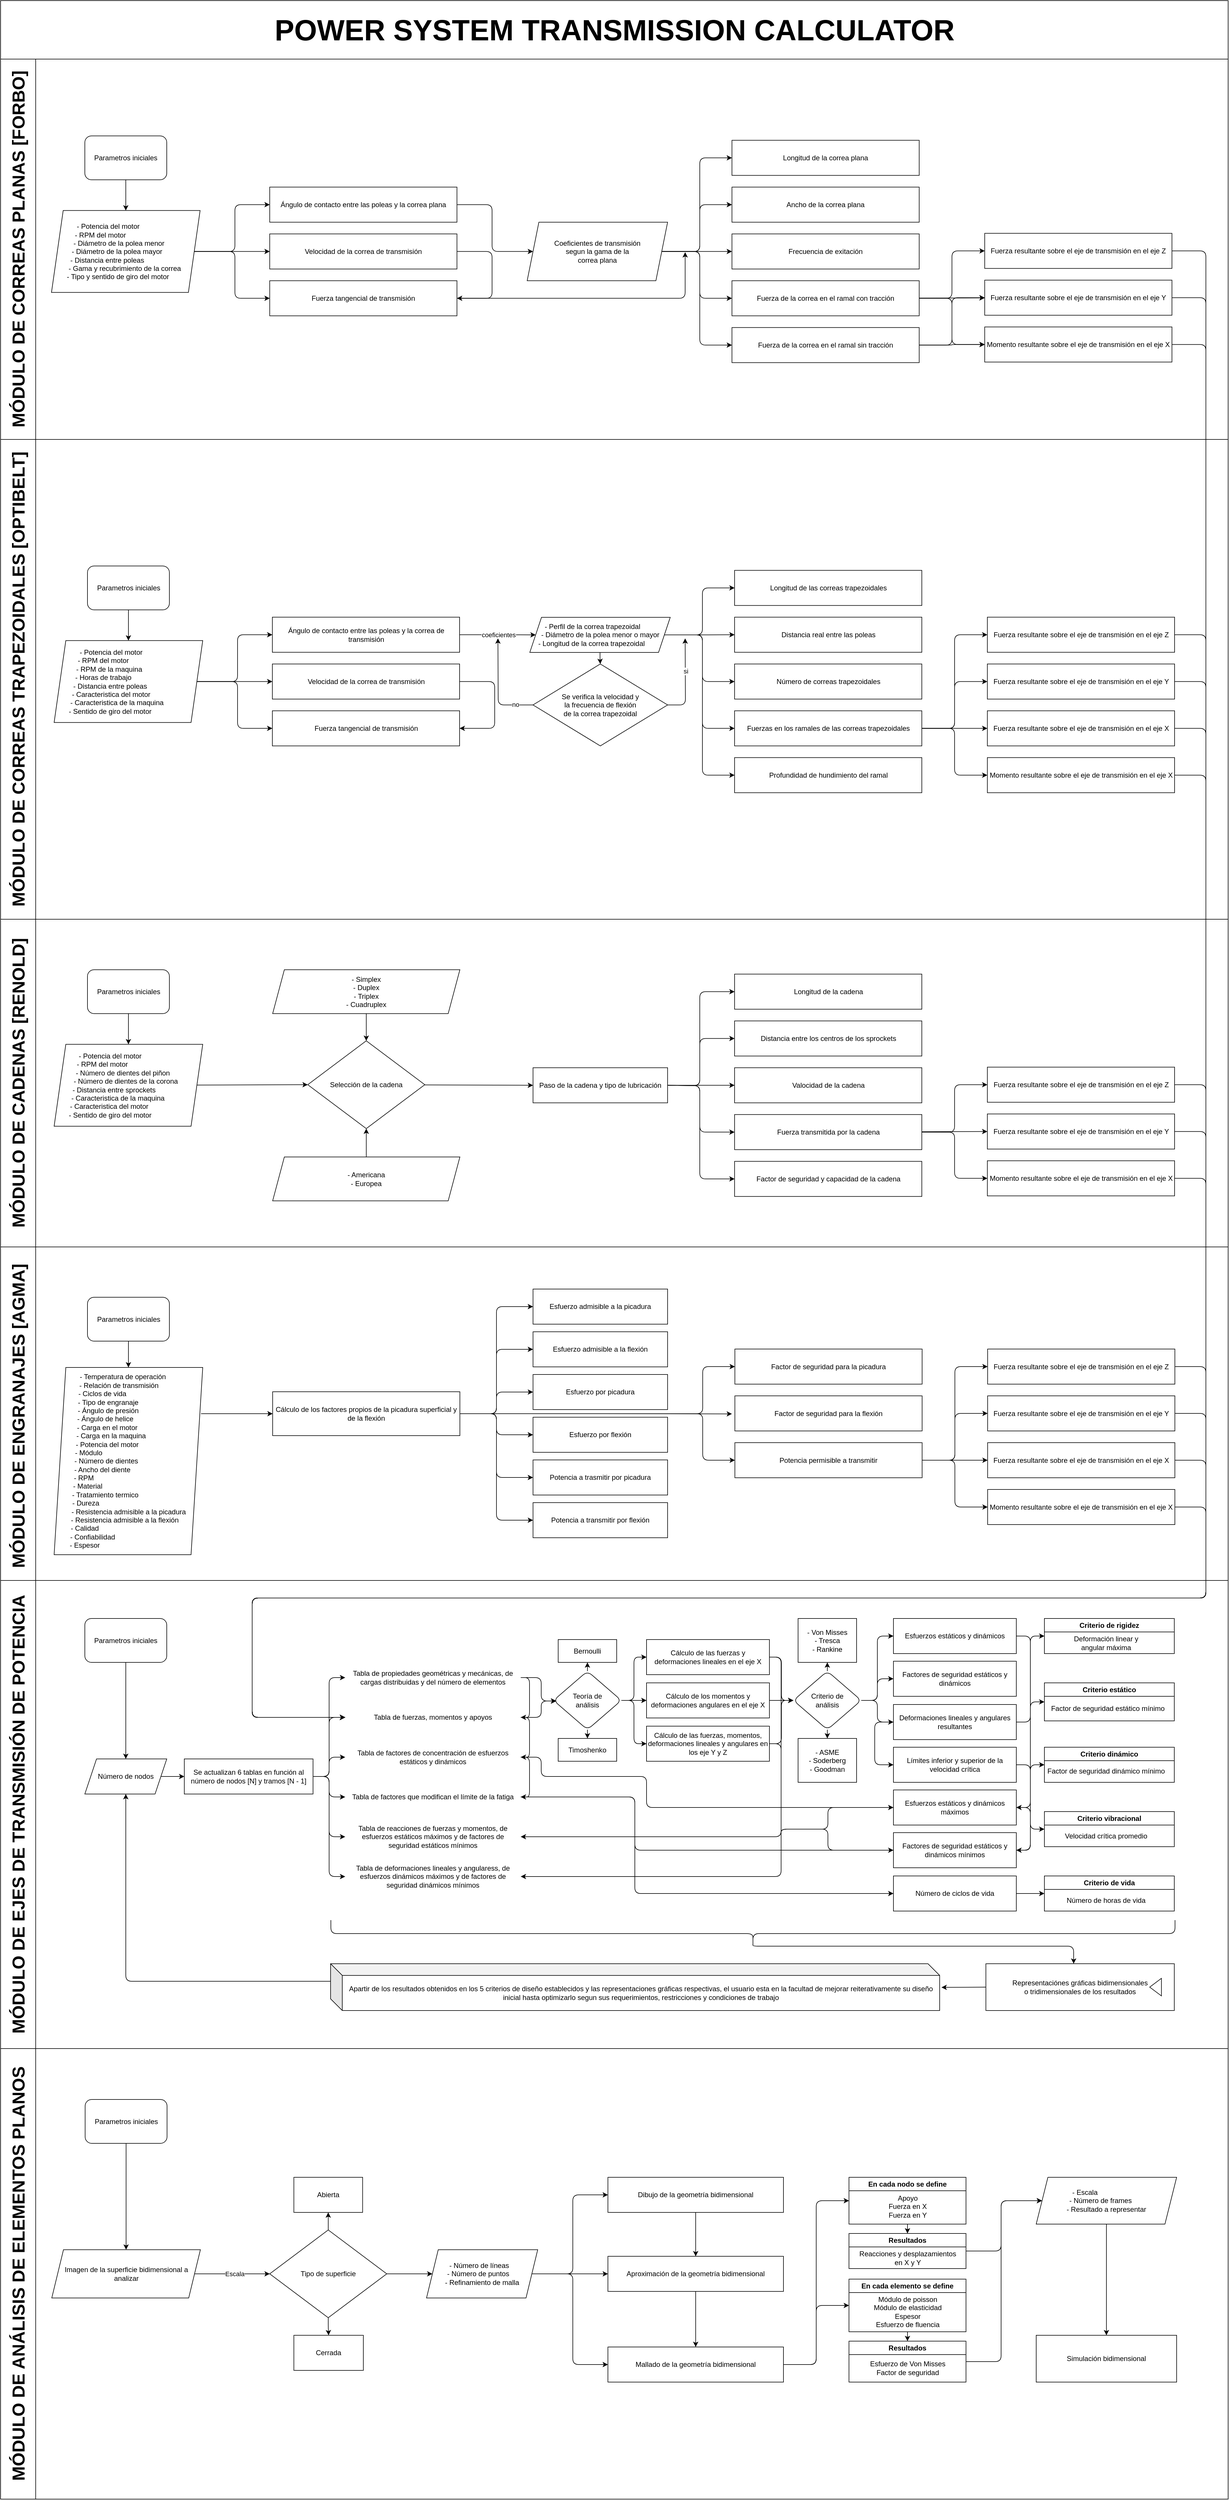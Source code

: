 <mxfile>
    <diagram id="_k8TURm8gIdta8wLQPci" name="Page-1">
        <mxGraphModel dx="924" dy="976" grid="1" gridSize="10" guides="1" tooltips="1" connect="1" arrows="1" fold="1" page="0" pageScale="1" pageWidth="583" pageHeight="413" math="0" shadow="0">
            <root>
                <mxCell id="0"/>
                <mxCell id="1" parent="0"/>
                <mxCell id="142" value="POWER SYSTEM TRANSMISSION CALCULATOR" style="swimlane;childLayout=stackLayout;resizeParent=1;resizeParentMax=0;horizontal=1;startSize=100;horizontalStack=0;html=1;fontSize=50;" parent="1" vertex="1">
                    <mxGeometry x="40" y="-280" width="2098" height="4270" as="geometry"/>
                </mxCell>
                <mxCell id="147" value="MÓDULO DE CORREAS PLANAS [FORBO]" style="swimlane;startSize=60;horizontal=0;html=1;fontSize=30;" parent="142" vertex="1">
                    <mxGeometry y="100" width="2098" height="650" as="geometry"/>
                </mxCell>
                <mxCell id="281" value="" style="group" parent="147" vertex="1" connectable="0">
                    <mxGeometry x="87" y="131.25" width="1915" height="387.5" as="geometry"/>
                </mxCell>
                <mxCell id="151" value="Parametros iniciales" style="rounded=1;whiteSpace=wrap;html=1;comic=0;" parent="281" vertex="1">
                    <mxGeometry x="57" width="140" height="75" as="geometry"/>
                </mxCell>
                <mxCell id="152" value="&lt;div style=&quot;&quot;&gt;&lt;span style=&quot;background-color: initial;&quot;&gt;- Potencia del motor&amp;nbsp; &amp;nbsp; &amp;nbsp; &amp;nbsp; &amp;nbsp; &amp;nbsp; &amp;nbsp; &amp;nbsp; &amp;nbsp;&amp;nbsp;&lt;/span&gt;&lt;/div&gt;&lt;div style=&quot;&quot;&gt;&lt;span style=&quot;background-color: initial;&quot;&gt;- RPM del motor&amp;nbsp; &amp;nbsp; &amp;nbsp; &amp;nbsp; &amp;nbsp; &amp;nbsp; &amp;nbsp; &amp;nbsp; &amp;nbsp; &amp;nbsp; &amp;nbsp; &amp;nbsp; &amp;nbsp;&amp;nbsp;&lt;/span&gt;&lt;/div&gt;&lt;div style=&quot;&quot;&gt;&lt;span style=&quot;background-color: initial;&quot;&gt;- Diámetro de la polea menor&amp;nbsp; &amp;nbsp; &amp;nbsp; &amp;nbsp;&lt;/span&gt;&lt;/div&gt;&lt;div style=&quot;&quot;&gt;&lt;span style=&quot;background-color: initial;&quot;&gt;- Diámetro de la polea mayor&amp;nbsp; &amp;nbsp; &amp;nbsp; &amp;nbsp; &amp;nbsp;&lt;/span&gt;&lt;/div&gt;&lt;div style=&quot;&quot;&gt;&lt;span style=&quot;background-color: initial;&quot;&gt;- Distancia entre poleas&amp;nbsp; &amp;nbsp; &amp;nbsp; &amp;nbsp; &amp;nbsp; &amp;nbsp; &amp;nbsp; &amp;nbsp; &amp;nbsp; &amp;nbsp;&lt;/span&gt;&lt;/div&gt;&lt;div style=&quot;&quot;&gt;- Gama y recubrimiento de la correa&amp;nbsp;&lt;/div&gt;&lt;div style=&quot;&quot;&gt;- Tipo y sentido de giro del motor&amp;nbsp; &amp;nbsp; &amp;nbsp; &amp;nbsp;&amp;nbsp;&lt;/div&gt;" style="shape=parallelogram;perimeter=parallelogramPerimeter;whiteSpace=wrap;html=1;fixedSize=1;align=center;" parent="281" vertex="1">
                    <mxGeometry y="127.5" width="254" height="140" as="geometry"/>
                </mxCell>
                <mxCell id="176" style="edgeStyle=none;html=1;entryX=0.5;entryY=0;entryDx=0;entryDy=0;" parent="281" source="151" target="152" edge="1">
                    <mxGeometry relative="1" as="geometry"/>
                </mxCell>
                <mxCell id="153" value="Ángulo de contacto entre las poleas y la correa plana" style="rounded=0;whiteSpace=wrap;html=1;" parent="281" vertex="1">
                    <mxGeometry x="373" y="87.5" width="320" height="60" as="geometry"/>
                </mxCell>
                <mxCell id="179" style="edgeStyle=orthogonalEdgeStyle;html=1;exitX=1;exitY=0.5;exitDx=0;exitDy=0;entryX=0;entryY=0.5;entryDx=0;entryDy=0;" parent="281" source="152" target="153" edge="1">
                    <mxGeometry relative="1" as="geometry"/>
                </mxCell>
                <mxCell id="154" value="Velocidad de la correa de transmisión" style="rounded=0;whiteSpace=wrap;html=1;" parent="281" vertex="1">
                    <mxGeometry x="373" y="167.5" width="320" height="60" as="geometry"/>
                </mxCell>
                <mxCell id="177" style="edgeStyle=none;html=1;exitX=1;exitY=0.5;exitDx=0;exitDy=0;entryX=0;entryY=0.5;entryDx=0;entryDy=0;" parent="281" source="152" target="154" edge="1">
                    <mxGeometry relative="1" as="geometry"/>
                </mxCell>
                <mxCell id="155" value="Fuerza tangencial de transmisión" style="rounded=0;whiteSpace=wrap;html=1;" parent="281" vertex="1">
                    <mxGeometry x="373" y="247.5" width="320" height="60" as="geometry"/>
                </mxCell>
                <mxCell id="180" style="edgeStyle=orthogonalEdgeStyle;html=1;exitX=1;exitY=0.5;exitDx=0;exitDy=0;entryX=0;entryY=0.5;entryDx=0;entryDy=0;" parent="281" source="152" target="155" edge="1">
                    <mxGeometry relative="1" as="geometry"/>
                </mxCell>
                <mxCell id="188" style="edgeStyle=orthogonalEdgeStyle;html=1;exitX=1;exitY=0.5;exitDx=0;exitDy=0;entryX=1;entryY=0.5;entryDx=0;entryDy=0;" parent="281" source="154" target="155" edge="1">
                    <mxGeometry relative="1" as="geometry">
                        <Array as="points">
                            <mxPoint x="753" y="197.5"/>
                            <mxPoint x="753" y="277.5"/>
                        </Array>
                    </mxGeometry>
                </mxCell>
                <mxCell id="157" value="Coeficientes de transmisión&lt;br&gt;segun la gama de la &lt;br&gt;correa plana" style="shape=parallelogram;perimeter=parallelogramPerimeter;whiteSpace=wrap;html=1;fixedSize=1;" parent="281" vertex="1">
                    <mxGeometry x="813" y="147.5" width="240" height="100" as="geometry"/>
                </mxCell>
                <mxCell id="187" style="edgeStyle=orthogonalEdgeStyle;html=1;exitX=1;exitY=0.5;exitDx=0;exitDy=0;entryX=0;entryY=0.5;entryDx=0;entryDy=0;" parent="281" source="153" target="157" edge="1">
                    <mxGeometry relative="1" as="geometry"/>
                </mxCell>
                <mxCell id="158" value="Longitud de la correa plana" style="rounded=0;whiteSpace=wrap;html=1;" parent="281" vertex="1">
                    <mxGeometry x="1163" y="7.5" width="320" height="60" as="geometry"/>
                </mxCell>
                <mxCell id="182" style="edgeStyle=orthogonalEdgeStyle;html=1;exitX=1;exitY=0.5;exitDx=0;exitDy=0;entryX=0;entryY=0.5;entryDx=0;entryDy=0;" parent="281" source="157" target="158" edge="1">
                    <mxGeometry relative="1" as="geometry"/>
                </mxCell>
                <mxCell id="159" value="Ancho de la correa plana" style="rounded=0;whiteSpace=wrap;html=1;" parent="281" vertex="1">
                    <mxGeometry x="1163" y="87.5" width="320" height="60" as="geometry"/>
                </mxCell>
                <mxCell id="184" style="edgeStyle=orthogonalEdgeStyle;html=1;exitX=1;exitY=0.5;exitDx=0;exitDy=0;entryX=0;entryY=0.5;entryDx=0;entryDy=0;" parent="281" source="157" target="159" edge="1">
                    <mxGeometry relative="1" as="geometry"/>
                </mxCell>
                <mxCell id="169" value="Frecuencia de exitación" style="rounded=0;whiteSpace=wrap;html=1;" parent="281" vertex="1">
                    <mxGeometry x="1163" y="167.5" width="320" height="60" as="geometry"/>
                </mxCell>
                <mxCell id="186" style="edgeStyle=orthogonalEdgeStyle;html=1;exitX=1;exitY=0.5;exitDx=0;exitDy=0;entryX=0;entryY=0.5;entryDx=0;entryDy=0;" parent="281" source="157" target="169" edge="1">
                    <mxGeometry relative="1" as="geometry"/>
                </mxCell>
                <mxCell id="329" style="edgeStyle=none;html=1;" parent="281" source="170" target="173" edge="1">
                    <mxGeometry relative="1" as="geometry"/>
                </mxCell>
                <mxCell id="170" value="Fuerza de la correa en el ramal con tracción" style="rounded=0;whiteSpace=wrap;html=1;" parent="281" vertex="1">
                    <mxGeometry x="1163" y="247.5" width="320" height="60" as="geometry"/>
                </mxCell>
                <mxCell id="185" style="edgeStyle=orthogonalEdgeStyle;html=1;exitX=1;exitY=0.5;exitDx=0;exitDy=0;entryX=0;entryY=0.5;entryDx=0;entryDy=0;" parent="281" source="157" target="170" edge="1">
                    <mxGeometry relative="1" as="geometry"/>
                </mxCell>
                <mxCell id="171" value="Fuerza de la correa en el ramal sin tracción" style="rounded=0;whiteSpace=wrap;html=1;" parent="281" vertex="1">
                    <mxGeometry x="1163" y="327.5" width="320" height="60" as="geometry"/>
                </mxCell>
                <mxCell id="183" style="edgeStyle=orthogonalEdgeStyle;html=1;exitX=1;exitY=0.5;exitDx=0;exitDy=0;entryX=0;entryY=0.5;entryDx=0;entryDy=0;" parent="281" source="157" target="171" edge="1">
                    <mxGeometry relative="1" as="geometry"/>
                </mxCell>
                <mxCell id="172" value="Fuerza resultante sobre el eje de transmisión en el eje Z" style="rounded=0;whiteSpace=wrap;html=1;" parent="281" vertex="1">
                    <mxGeometry x="1595" y="166.5" width="320" height="60" as="geometry"/>
                </mxCell>
                <mxCell id="190" style="edgeStyle=orthogonalEdgeStyle;html=1;exitX=1;exitY=0.5;exitDx=0;exitDy=0;entryX=0;entryY=0.5;entryDx=0;entryDy=0;" parent="281" source="170" target="172" edge="1">
                    <mxGeometry relative="1" as="geometry"/>
                </mxCell>
                <mxCell id="173" value="Fuerza resultante sobre el eje de transmisión en el eje Y" style="rounded=0;whiteSpace=wrap;html=1;" parent="281" vertex="1">
                    <mxGeometry x="1595" y="246.5" width="320" height="60" as="geometry"/>
                </mxCell>
                <mxCell id="191" style="edgeStyle=orthogonalEdgeStyle;html=1;exitX=1;exitY=0.5;exitDx=0;exitDy=0;entryX=0;entryY=0.5;entryDx=0;entryDy=0;" parent="281" source="171" target="173" edge="1">
                    <mxGeometry relative="1" as="geometry"/>
                </mxCell>
                <mxCell id="174" value="Momento resultante sobre el eje de transmisión en el eje X" style="rounded=0;whiteSpace=wrap;html=1;" parent="281" vertex="1">
                    <mxGeometry x="1595" y="326.5" width="320" height="60" as="geometry"/>
                </mxCell>
                <mxCell id="196" style="edgeStyle=orthogonalEdgeStyle;html=1;exitX=1;exitY=0.5;exitDx=0;exitDy=0;entryX=0;entryY=0.5;entryDx=0;entryDy=0;" parent="281" source="170" target="174" edge="1">
                    <mxGeometry relative="1" as="geometry"/>
                </mxCell>
                <mxCell id="197" style="edgeStyle=orthogonalEdgeStyle;html=1;exitX=1;exitY=0.5;exitDx=0;exitDy=0;entryX=0;entryY=0.5;entryDx=0;entryDy=0;" parent="281" source="171" target="174" edge="1">
                    <mxGeometry relative="1" as="geometry"/>
                </mxCell>
                <mxCell id="146" value="MÓDULO DE CORREAS TRAPEZOIDALES [OPTIBELT]" style="swimlane;startSize=60;horizontal=0;html=1;fontSize=30;" parent="142" vertex="1">
                    <mxGeometry y="750" width="2098" height="820" as="geometry"/>
                </mxCell>
                <mxCell id="232" value="Parametros iniciales" style="rounded=1;whiteSpace=wrap;html=1;comic=0;" parent="146" vertex="1">
                    <mxGeometry x="148.5" y="216.25" width="140" height="75" as="geometry"/>
                </mxCell>
                <mxCell id="233" value="&lt;div style=&quot;&quot;&gt;&lt;span style=&quot;background-color: initial;&quot;&gt;- Potencia del motor&amp;nbsp; &amp;nbsp; &amp;nbsp; &amp;nbsp; &amp;nbsp; &amp;nbsp; &amp;nbsp; &amp;nbsp; &amp;nbsp;&amp;nbsp;&lt;/span&gt;&lt;/div&gt;&lt;div style=&quot;&quot;&gt;&lt;span style=&quot;background-color: initial;&quot;&gt;- RPM del motor&amp;nbsp; &amp;nbsp; &amp;nbsp; &amp;nbsp; &amp;nbsp; &amp;nbsp; &amp;nbsp; &amp;nbsp; &amp;nbsp; &amp;nbsp; &amp;nbsp; &amp;nbsp; &amp;nbsp;&amp;nbsp;&lt;/span&gt;&lt;/div&gt;&lt;div style=&quot;&quot;&gt;&lt;span style=&quot;background-color: initial;&quot;&gt;- RPM de la maquina&amp;nbsp; &amp;nbsp; &amp;nbsp; &amp;nbsp; &amp;nbsp; &amp;nbsp; &amp;nbsp; &amp;nbsp; &amp;nbsp; &amp;nbsp;&amp;nbsp;&lt;/span&gt;&lt;/div&gt;&lt;div style=&quot;&quot;&gt;&lt;span style=&quot;background-color: initial;&quot;&gt;- Horas de trabajo&amp;nbsp; &amp;nbsp; &amp;nbsp; &amp;nbsp; &amp;nbsp; &amp;nbsp; &amp;nbsp; &amp;nbsp; &amp;nbsp; &amp;nbsp; &amp;nbsp; &amp;nbsp; &amp;nbsp;&amp;nbsp;&lt;/span&gt;&lt;/div&gt;&lt;div style=&quot;&quot;&gt;&lt;span style=&quot;background-color: initial;&quot;&gt;- Distancia entre poleas&amp;nbsp; &amp;nbsp; &amp;nbsp; &amp;nbsp; &amp;nbsp; &amp;nbsp; &amp;nbsp; &amp;nbsp; &amp;nbsp; &amp;nbsp;&lt;/span&gt;&lt;/div&gt;- Caracteristica del motor&lt;span style=&quot;background-color: initial;&quot;&gt;&amp;nbsp; &amp;nbsp; &amp;nbsp; &amp;nbsp; &amp;nbsp; &amp;nbsp; &amp;nbsp; &amp;nbsp; &amp;nbsp;&amp;nbsp;&lt;/span&gt;&lt;br&gt;&lt;div style=&quot;&quot;&gt;- Caracteristica de la maquina&amp;nbsp; &amp;nbsp; &amp;nbsp; &amp;nbsp; &amp;nbsp; &amp;nbsp;&amp;nbsp;&lt;/div&gt;&lt;div style=&quot;&quot;&gt;- Sentido de giro del motor&amp;nbsp; &amp;nbsp; &amp;nbsp; &amp;nbsp; &amp;nbsp; &amp;nbsp; &amp;nbsp; &amp;nbsp; &amp;nbsp; &amp;nbsp;&lt;/div&gt;" style="shape=parallelogram;perimeter=parallelogramPerimeter;whiteSpace=wrap;html=1;fixedSize=1;align=center;" parent="146" vertex="1">
                    <mxGeometry x="91.5" y="343.75" width="254" height="140" as="geometry"/>
                </mxCell>
                <mxCell id="234" style="edgeStyle=none;html=1;entryX=0.5;entryY=0;entryDx=0;entryDy=0;" parent="146" source="232" target="233" edge="1">
                    <mxGeometry relative="1" as="geometry"/>
                </mxCell>
                <mxCell id="235" value="Ángulo de contacto entre las poleas y la correa de transmisión" style="rounded=0;whiteSpace=wrap;html=1;" parent="146" vertex="1">
                    <mxGeometry x="464.5" y="303.75" width="320" height="60" as="geometry"/>
                </mxCell>
                <mxCell id="236" style="edgeStyle=orthogonalEdgeStyle;html=1;exitX=1;exitY=0.5;exitDx=0;exitDy=0;entryX=0;entryY=0.5;entryDx=0;entryDy=0;" parent="146" source="233" target="235" edge="1">
                    <mxGeometry relative="1" as="geometry"/>
                </mxCell>
                <mxCell id="237" value="Velocidad de la correa de transmisión" style="rounded=0;whiteSpace=wrap;html=1;" parent="146" vertex="1">
                    <mxGeometry x="464.5" y="383.75" width="320" height="60" as="geometry"/>
                </mxCell>
                <mxCell id="238" style="edgeStyle=none;html=1;exitX=1;exitY=0.5;exitDx=0;exitDy=0;entryX=0;entryY=0.5;entryDx=0;entryDy=0;" parent="146" source="233" target="237" edge="1">
                    <mxGeometry relative="1" as="geometry"/>
                </mxCell>
                <mxCell id="239" value="Fuerza tangencial de transmisión" style="rounded=0;whiteSpace=wrap;html=1;" parent="146" vertex="1">
                    <mxGeometry x="464.5" y="463.75" width="320" height="60" as="geometry"/>
                </mxCell>
                <mxCell id="240" style="edgeStyle=orthogonalEdgeStyle;html=1;exitX=1;exitY=0.5;exitDx=0;exitDy=0;entryX=0;entryY=0.5;entryDx=0;entryDy=0;" parent="146" source="233" target="239" edge="1">
                    <mxGeometry relative="1" as="geometry"/>
                </mxCell>
                <mxCell id="241" style="edgeStyle=orthogonalEdgeStyle;html=1;exitX=1;exitY=0.5;exitDx=0;exitDy=0;entryX=1;entryY=0.5;entryDx=0;entryDy=0;" parent="146" source="237" target="239" edge="1">
                    <mxGeometry relative="1" as="geometry">
                        <Array as="points">
                            <mxPoint x="844.5" y="413.75"/>
                            <mxPoint x="844.5" y="493.75"/>
                        </Array>
                    </mxGeometry>
                </mxCell>
                <mxCell id="268" style="edgeStyle=orthogonalEdgeStyle;html=1;" parent="146" source="242" target="267" edge="1">
                    <mxGeometry relative="1" as="geometry"/>
                </mxCell>
                <mxCell id="242" value="- Perfil de la correa trapezoidal&amp;nbsp; &amp;nbsp; &amp;nbsp; &amp;nbsp;&amp;nbsp;&lt;br&gt;- Diámetro de la polea menor o mayor&lt;br&gt;- Longitud de la correa trapezoidal&amp;nbsp; &amp;nbsp; &amp;nbsp; &amp;nbsp; &amp;nbsp;" style="shape=parallelogram;perimeter=parallelogramPerimeter;whiteSpace=wrap;html=1;fixedSize=1;" parent="146" vertex="1">
                    <mxGeometry x="904.5" y="304" width="240" height="60" as="geometry"/>
                </mxCell>
                <mxCell id="243" style="edgeStyle=orthogonalEdgeStyle;html=1;exitX=1;exitY=0.5;exitDx=0;exitDy=0;entryX=0;entryY=0.5;entryDx=0;entryDy=0;" parent="146" source="235" target="242" edge="1">
                    <mxGeometry relative="1" as="geometry"/>
                </mxCell>
                <mxCell id="263" value="coeficientes" style="edgeLabel;html=1;align=center;verticalAlign=middle;resizable=0;points=[];" parent="243" vertex="1" connectable="0">
                    <mxGeometry x="-0.154" relative="1" as="geometry">
                        <mxPoint x="11" as="offset"/>
                    </mxGeometry>
                </mxCell>
                <mxCell id="244" value="Longitud de las correas trapezoidales" style="rounded=0;whiteSpace=wrap;html=1;" parent="146" vertex="1">
                    <mxGeometry x="1254.5" y="223.75" width="320" height="60" as="geometry"/>
                </mxCell>
                <mxCell id="245" style="edgeStyle=orthogonalEdgeStyle;html=1;exitX=1;exitY=0.5;exitDx=0;exitDy=0;entryX=0;entryY=0.5;entryDx=0;entryDy=0;" parent="146" source="242" target="244" edge="1">
                    <mxGeometry relative="1" as="geometry"/>
                </mxCell>
                <mxCell id="246" value="Distancia real entre las poleas" style="rounded=0;whiteSpace=wrap;html=1;" parent="146" vertex="1">
                    <mxGeometry x="1254.5" y="303.75" width="320" height="60" as="geometry"/>
                </mxCell>
                <mxCell id="247" style="edgeStyle=orthogonalEdgeStyle;html=1;exitX=1;exitY=0.5;exitDx=0;exitDy=0;entryX=0;entryY=0.5;entryDx=0;entryDy=0;" parent="146" source="242" target="246" edge="1">
                    <mxGeometry relative="1" as="geometry"/>
                </mxCell>
                <mxCell id="248" value="Número de correas trapezoidales" style="rounded=0;whiteSpace=wrap;html=1;" parent="146" vertex="1">
                    <mxGeometry x="1254.5" y="383.75" width="320" height="60" as="geometry"/>
                </mxCell>
                <mxCell id="249" style="edgeStyle=orthogonalEdgeStyle;html=1;exitX=1;exitY=0.5;exitDx=0;exitDy=0;entryX=0;entryY=0.5;entryDx=0;entryDy=0;" parent="146" source="242" target="248" edge="1">
                    <mxGeometry relative="1" as="geometry"/>
                </mxCell>
                <mxCell id="250" style="edgeStyle=orthogonalEdgeStyle;html=1;exitX=1;exitY=0.5;exitDx=0;exitDy=0;entryX=0;entryY=0.5;entryDx=0;entryDy=0;" parent="146" source="251" target="260" edge="1">
                    <mxGeometry relative="1" as="geometry"/>
                </mxCell>
                <mxCell id="275" style="edgeStyle=orthogonalEdgeStyle;html=1;entryX=0;entryY=0.5;entryDx=0;entryDy=0;" parent="146" source="251" target="258" edge="1">
                    <mxGeometry relative="1" as="geometry"/>
                </mxCell>
                <mxCell id="276" style="edgeStyle=orthogonalEdgeStyle;html=1;entryX=0;entryY=0.5;entryDx=0;entryDy=0;" parent="146" source="251" target="274" edge="1">
                    <mxGeometry relative="1" as="geometry"/>
                </mxCell>
                <mxCell id="251" value="Fuerzas en los ramales de las correas trapezoidales" style="rounded=0;whiteSpace=wrap;html=1;" parent="146" vertex="1">
                    <mxGeometry x="1254.5" y="463.75" width="320" height="60" as="geometry"/>
                </mxCell>
                <mxCell id="252" style="edgeStyle=orthogonalEdgeStyle;html=1;exitX=1;exitY=0.5;exitDx=0;exitDy=0;entryX=0;entryY=0.5;entryDx=0;entryDy=0;" parent="146" source="242" target="251" edge="1">
                    <mxGeometry relative="1" as="geometry"/>
                </mxCell>
                <mxCell id="254" value="Profundidad de hundimiento del ramal" style="rounded=0;whiteSpace=wrap;html=1;" parent="146" vertex="1">
                    <mxGeometry x="1254.5" y="543.75" width="320" height="60" as="geometry"/>
                </mxCell>
                <mxCell id="255" style="edgeStyle=orthogonalEdgeStyle;html=1;exitX=1;exitY=0.5;exitDx=0;exitDy=0;entryX=0;entryY=0.5;entryDx=0;entryDy=0;" parent="146" source="242" target="254" edge="1">
                    <mxGeometry relative="1" as="geometry"/>
                </mxCell>
                <mxCell id="256" value="Fuerza resultante sobre el eje de transmisión en el eje Z" style="rounded=0;whiteSpace=wrap;html=1;" parent="146" vertex="1">
                    <mxGeometry x="1686.5" y="303.75" width="320" height="60" as="geometry"/>
                </mxCell>
                <mxCell id="257" style="edgeStyle=orthogonalEdgeStyle;html=1;exitX=1;exitY=0.5;exitDx=0;exitDy=0;entryX=0;entryY=0.5;entryDx=0;entryDy=0;" parent="146" source="251" target="256" edge="1">
                    <mxGeometry relative="1" as="geometry"/>
                </mxCell>
                <mxCell id="258" value="Fuerza resultante sobre el eje de transmisión en el eje Y" style="rounded=0;whiteSpace=wrap;html=1;" parent="146" vertex="1">
                    <mxGeometry x="1686.5" y="383.75" width="320" height="60" as="geometry"/>
                </mxCell>
                <mxCell id="260" value="Fuerza resultante sobre el eje de transmisión en el eje X" style="rounded=0;whiteSpace=wrap;html=1;" parent="146" vertex="1">
                    <mxGeometry x="1686.5" y="463.75" width="320" height="60" as="geometry"/>
                </mxCell>
                <mxCell id="267" value="Se verifica la velocidad y&lt;br&gt;la frecuencia de flexión &lt;br&gt;de la correa trapezoidal" style="rhombus;whiteSpace=wrap;html=1;" parent="146" vertex="1">
                    <mxGeometry x="910" y="383.75" width="230" height="140" as="geometry"/>
                </mxCell>
                <mxCell id="274" value="Momento resultante sobre el eje de transmisión en el eje X" style="rounded=0;whiteSpace=wrap;html=1;" parent="146" vertex="1">
                    <mxGeometry x="1686.5" y="543.75" width="320" height="60" as="geometry"/>
                </mxCell>
                <mxCell id="145" value="MÓDULO DE CADENAS [RENOLD]" style="swimlane;startSize=60;horizontal=0;html=1;fontSize=30;" parent="142" vertex="1">
                    <mxGeometry y="1570" width="2098" height="560" as="geometry"/>
                </mxCell>
                <mxCell id="283" value="Parametros iniciales" style="rounded=1;whiteSpace=wrap;html=1;comic=0;" parent="145" vertex="1">
                    <mxGeometry x="148.5" y="86.25" width="140" height="75" as="geometry"/>
                </mxCell>
                <mxCell id="313" style="edgeStyle=none;html=1;entryX=0;entryY=0.5;entryDx=0;entryDy=0;" parent="145" source="284" target="312" edge="1">
                    <mxGeometry relative="1" as="geometry"/>
                </mxCell>
                <mxCell id="284" value="&lt;div style=&quot;&quot;&gt;&lt;span style=&quot;background-color: initial;&quot;&gt;- Potencia del motor&amp;nbsp; &amp;nbsp; &amp;nbsp; &amp;nbsp; &amp;nbsp; &amp;nbsp; &amp;nbsp; &amp;nbsp; &amp;nbsp; &amp;nbsp;&lt;/span&gt;&lt;/div&gt;&lt;div style=&quot;&quot;&gt;&lt;span style=&quot;background-color: initial;&quot;&gt;- RPM del motor&amp;nbsp; &amp;nbsp; &amp;nbsp; &amp;nbsp; &amp;nbsp; &amp;nbsp; &amp;nbsp; &amp;nbsp; &amp;nbsp; &amp;nbsp; &amp;nbsp; &amp;nbsp; &amp;nbsp; &amp;nbsp;&lt;/span&gt;&lt;/div&gt;&lt;div style=&quot;&quot;&gt;&lt;span style=&quot;background-color: initial;&quot;&gt;- Número de dientes del piñon&amp;nbsp; &amp;nbsp; &amp;nbsp;&amp;nbsp;&lt;/span&gt;&lt;/div&gt;&lt;div style=&quot;&quot;&gt;&lt;span style=&quot;background-color: initial;&quot;&gt;- Número de dientes de la corona&amp;nbsp; &amp;nbsp;&lt;/span&gt;&lt;/div&gt;&lt;div style=&quot;&quot;&gt;&lt;span style=&quot;background-color: initial;&quot;&gt;- Distancia entre sprockets&amp;nbsp; &amp;nbsp; &amp;nbsp; &amp;nbsp; &amp;nbsp; &amp;nbsp; &amp;nbsp; &amp;nbsp;&lt;/span&gt;&lt;/div&gt;&lt;div style=&quot;&quot;&gt;- Caracteristica de la maquina&amp;nbsp; &amp;nbsp; &amp;nbsp; &amp;nbsp; &amp;nbsp; &amp;nbsp;&lt;/div&gt;&lt;div style=&quot;&quot;&gt;- Caracteristica del motor&amp;nbsp; &amp;nbsp; &amp;nbsp; &amp;nbsp; &amp;nbsp; &amp;nbsp; &amp;nbsp; &amp;nbsp; &amp;nbsp; &amp;nbsp;&amp;nbsp;&lt;/div&gt;&lt;div style=&quot;&quot;&gt;- Sentido de giro del motor&amp;nbsp; &amp;nbsp; &amp;nbsp; &amp;nbsp; &amp;nbsp; &amp;nbsp; &amp;nbsp; &amp;nbsp; &amp;nbsp; &amp;nbsp;&lt;/div&gt;" style="shape=parallelogram;perimeter=parallelogramPerimeter;whiteSpace=wrap;html=1;fixedSize=1;align=center;" parent="145" vertex="1">
                    <mxGeometry x="91.5" y="213.75" width="254" height="140" as="geometry"/>
                </mxCell>
                <mxCell id="285" style="edgeStyle=none;html=1;entryX=0.5;entryY=0;entryDx=0;entryDy=0;" parent="145" source="283" target="284" edge="1">
                    <mxGeometry relative="1" as="geometry"/>
                </mxCell>
                <mxCell id="295" value="Longitud de la cadena" style="rounded=0;whiteSpace=wrap;html=1;" parent="145" vertex="1">
                    <mxGeometry x="1254.5" y="93.75" width="320" height="60" as="geometry"/>
                </mxCell>
                <mxCell id="296" style="edgeStyle=orthogonalEdgeStyle;html=1;exitX=1;exitY=0.5;exitDx=0;exitDy=0;entryX=0;entryY=0.5;entryDx=0;entryDy=0;" parent="145" target="295" edge="1">
                    <mxGeometry relative="1" as="geometry">
                        <mxPoint x="1134.5" y="283.75" as="sourcePoint"/>
                    </mxGeometry>
                </mxCell>
                <mxCell id="297" value="Distancia entre los centros de los sprockets" style="rounded=0;whiteSpace=wrap;html=1;" parent="145" vertex="1">
                    <mxGeometry x="1254.5" y="173.75" width="320" height="60" as="geometry"/>
                </mxCell>
                <mxCell id="298" style="edgeStyle=orthogonalEdgeStyle;html=1;exitX=1;exitY=0.5;exitDx=0;exitDy=0;entryX=0;entryY=0.5;entryDx=0;entryDy=0;" parent="145" target="297" edge="1">
                    <mxGeometry relative="1" as="geometry">
                        <mxPoint x="1134.5" y="283.75" as="sourcePoint"/>
                    </mxGeometry>
                </mxCell>
                <mxCell id="299" value="Valocidad de la cadena" style="rounded=0;whiteSpace=wrap;html=1;" parent="145" vertex="1">
                    <mxGeometry x="1254.5" y="253.75" width="320" height="60" as="geometry"/>
                </mxCell>
                <mxCell id="325" style="edgeStyle=none;html=1;entryX=0;entryY=0.5;entryDx=0;entryDy=0;" parent="145" source="301" target="307" edge="1">
                    <mxGeometry relative="1" as="geometry"/>
                </mxCell>
                <mxCell id="301" value="Fuerza transmitida por la cadena" style="rounded=0;whiteSpace=wrap;html=1;" parent="145" vertex="1">
                    <mxGeometry x="1254.5" y="333.75" width="320" height="60" as="geometry"/>
                </mxCell>
                <mxCell id="302" style="edgeStyle=orthogonalEdgeStyle;html=1;exitX=1;exitY=0.5;exitDx=0;exitDy=0;entryX=0;entryY=0.5;entryDx=0;entryDy=0;" parent="145" target="301" edge="1">
                    <mxGeometry relative="1" as="geometry">
                        <mxPoint x="1134.5" y="283.75" as="sourcePoint"/>
                    </mxGeometry>
                </mxCell>
                <mxCell id="303" value="Factor de seguridad y capacidad de la cadena" style="rounded=0;whiteSpace=wrap;html=1;" parent="145" vertex="1">
                    <mxGeometry x="1254.5" y="413.75" width="320" height="60" as="geometry"/>
                </mxCell>
                <mxCell id="304" style="edgeStyle=orthogonalEdgeStyle;html=1;exitX=1;exitY=0.5;exitDx=0;exitDy=0;entryX=0;entryY=0.5;entryDx=0;entryDy=0;" parent="145" target="303" edge="1">
                    <mxGeometry relative="1" as="geometry">
                        <mxPoint x="1134.5" y="283.75" as="sourcePoint"/>
                    </mxGeometry>
                </mxCell>
                <mxCell id="305" value="Fuerza resultante sobre el eje de transmisión en el eje Z" style="rounded=0;whiteSpace=wrap;html=1;" parent="145" vertex="1">
                    <mxGeometry x="1686.5" y="252.75" width="320" height="60" as="geometry"/>
                </mxCell>
                <mxCell id="306" style="edgeStyle=orthogonalEdgeStyle;html=1;exitX=1;exitY=0.5;exitDx=0;exitDy=0;entryX=0;entryY=0.5;entryDx=0;entryDy=0;" parent="145" source="301" target="305" edge="1">
                    <mxGeometry relative="1" as="geometry"/>
                </mxCell>
                <mxCell id="307" value="Fuerza resultante sobre el eje de transmisión en el eje Y" style="rounded=0;whiteSpace=wrap;html=1;" parent="145" vertex="1">
                    <mxGeometry x="1686.5" y="332.75" width="320" height="60" as="geometry"/>
                </mxCell>
                <mxCell id="309" value="Momento resultante sobre el eje de transmisión en el eje X" style="rounded=0;whiteSpace=wrap;html=1;" parent="145" vertex="1">
                    <mxGeometry x="1686.5" y="412.75" width="320" height="60" as="geometry"/>
                </mxCell>
                <mxCell id="310" style="edgeStyle=orthogonalEdgeStyle;html=1;exitX=1;exitY=0.5;exitDx=0;exitDy=0;entryX=0;entryY=0.5;entryDx=0;entryDy=0;" parent="145" source="301" target="309" edge="1">
                    <mxGeometry relative="1" as="geometry"/>
                </mxCell>
                <mxCell id="324" style="edgeStyle=none;html=1;entryX=0;entryY=0.5;entryDx=0;entryDy=0;" parent="145" source="312" target="322" edge="1">
                    <mxGeometry relative="1" as="geometry"/>
                </mxCell>
                <mxCell id="312" value="Selección de la cadena" style="rhombus;whiteSpace=wrap;html=1;" parent="145" vertex="1">
                    <mxGeometry x="525" y="207.75" width="200" height="150" as="geometry"/>
                </mxCell>
                <mxCell id="321" style="edgeStyle=none;html=1;exitX=0.5;exitY=1;exitDx=0;exitDy=0;entryX=0.5;entryY=0;entryDx=0;entryDy=0;" parent="145" source="318" target="312" edge="1">
                    <mxGeometry relative="1" as="geometry"/>
                </mxCell>
                <mxCell id="318" value="- Simplex&lt;br&gt;- Duplex&lt;br&gt;- Triplex&lt;br&gt;- Cuadruplex" style="shape=parallelogram;perimeter=parallelogramPerimeter;whiteSpace=wrap;html=1;fixedSize=1;" parent="145" vertex="1">
                    <mxGeometry x="465" y="86.25" width="320" height="75" as="geometry"/>
                </mxCell>
                <mxCell id="320" style="edgeStyle=none;html=1;entryX=0.5;entryY=1;entryDx=0;entryDy=0;" parent="145" source="319" target="312" edge="1">
                    <mxGeometry relative="1" as="geometry"/>
                </mxCell>
                <mxCell id="319" value="- Americana&lt;br&gt;- Europea" style="shape=parallelogram;perimeter=parallelogramPerimeter;whiteSpace=wrap;html=1;fixedSize=1;" parent="145" vertex="1">
                    <mxGeometry x="465" y="406.25" width="320" height="75" as="geometry"/>
                </mxCell>
                <mxCell id="328" style="edgeStyle=none;html=1;exitX=1;exitY=0.5;exitDx=0;exitDy=0;entryX=0;entryY=0.5;entryDx=0;entryDy=0;" parent="145" source="322" target="299" edge="1">
                    <mxGeometry relative="1" as="geometry"/>
                </mxCell>
                <mxCell id="322" value="Paso de la cadena y tipo de lubricación" style="rounded=0;whiteSpace=wrap;html=1;" parent="145" vertex="1">
                    <mxGeometry x="910" y="253.75" width="230" height="60" as="geometry"/>
                </mxCell>
                <mxCell id="144" value="MÓDULO DE ENGRANAJES [AGMA]&amp;nbsp;" style="swimlane;startSize=60;horizontal=0;html=1;fontSize=30;" parent="142" vertex="1">
                    <mxGeometry y="2130" width="2098" height="570" as="geometry"/>
                </mxCell>
                <mxCell id="372" style="edgeStyle=orthogonalEdgeStyle;html=1;exitX=0.5;exitY=1;exitDx=0;exitDy=0;entryX=0.5;entryY=0;entryDx=0;entryDy=0;" parent="144" source="338" target="339" edge="1">
                    <mxGeometry relative="1" as="geometry"/>
                </mxCell>
                <mxCell id="338" value="Parametros iniciales" style="rounded=1;whiteSpace=wrap;html=1;comic=0;" parent="144" vertex="1">
                    <mxGeometry x="148.5" y="86" width="140" height="75" as="geometry"/>
                </mxCell>
                <mxCell id="339" value="&lt;div style=&quot;&quot;&gt;- Temperatura de operación&amp;nbsp; &amp;nbsp; &amp;nbsp;&amp;nbsp;&lt;/div&gt;&lt;div style=&quot;&quot;&gt;- Relación de transmisión&amp;nbsp; &amp;nbsp; &amp;nbsp; &amp;nbsp; &amp;nbsp;&amp;nbsp;&lt;/div&gt;&lt;div style=&quot;&quot;&gt;- Ciclos de vida&amp;nbsp; &amp;nbsp; &amp;nbsp; &amp;nbsp; &amp;nbsp; &amp;nbsp; &amp;nbsp; &amp;nbsp; &amp;nbsp; &amp;nbsp; &amp;nbsp; &amp;nbsp; &amp;nbsp; &amp;nbsp;&lt;/div&gt;&lt;div style=&quot;&quot;&gt;- Tipo de engranaje&amp;nbsp; &amp;nbsp; &amp;nbsp; &amp;nbsp; &amp;nbsp; &amp;nbsp; &amp;nbsp; &amp;nbsp; &amp;nbsp; &amp;nbsp; &amp;nbsp;&lt;/div&gt;&lt;div style=&quot;&quot;&gt;- Ángulo de presión&amp;nbsp; &amp;nbsp; &amp;nbsp; &amp;nbsp; &amp;nbsp; &amp;nbsp; &amp;nbsp; &amp;nbsp; &amp;nbsp; &amp;nbsp; &amp;nbsp;&lt;/div&gt;&lt;div style=&quot;&quot;&gt;- Ángulo de helice&amp;nbsp; &amp;nbsp; &amp;nbsp; &amp;nbsp; &amp;nbsp; &amp;nbsp; &amp;nbsp; &amp;nbsp; &amp;nbsp; &amp;nbsp; &amp;nbsp; &amp;nbsp;&amp;nbsp;&lt;/div&gt;&lt;div style=&quot;&quot;&gt;- Carga en el motor&amp;nbsp; &amp;nbsp; &amp;nbsp; &amp;nbsp; &amp;nbsp; &amp;nbsp; &amp;nbsp; &amp;nbsp; &amp;nbsp; &amp;nbsp; &amp;nbsp;&amp;nbsp;&lt;/div&gt;&lt;div style=&quot;&quot;&gt;- Carga en la maquina&amp;nbsp; &amp;nbsp; &amp;nbsp; &amp;nbsp; &amp;nbsp; &amp;nbsp; &amp;nbsp; &amp;nbsp; &amp;nbsp;&amp;nbsp;&lt;/div&gt;&lt;div style=&quot;&quot;&gt;- Potencia del motor&amp;nbsp; &amp;nbsp; &amp;nbsp; &amp;nbsp; &amp;nbsp; &amp;nbsp; &amp;nbsp; &amp;nbsp; &amp;nbsp; &amp;nbsp; &amp;nbsp;&amp;nbsp;&lt;/div&gt;&lt;div style=&quot;&quot;&gt;- Módulo&amp;nbsp; &amp;nbsp; &amp;nbsp; &amp;nbsp; &amp;nbsp; &amp;nbsp; &amp;nbsp; &amp;nbsp; &amp;nbsp; &amp;nbsp; &amp;nbsp; &amp;nbsp; &amp;nbsp; &amp;nbsp; &amp;nbsp; &amp;nbsp; &amp;nbsp; &amp;nbsp; &amp;nbsp; &amp;nbsp; &amp;nbsp;&lt;/div&gt;&lt;div style=&quot;&quot;&gt;- Número de dientes&amp;nbsp; &amp;nbsp; &amp;nbsp; &amp;nbsp; &amp;nbsp; &amp;nbsp; &amp;nbsp; &amp;nbsp; &amp;nbsp; &amp;nbsp; &amp;nbsp; &amp;nbsp;&lt;/div&gt;&lt;div style=&quot;&quot;&gt;- Ancho del diente&amp;nbsp; &amp;nbsp; &amp;nbsp; &amp;nbsp; &amp;nbsp; &amp;nbsp; &amp;nbsp; &amp;nbsp; &amp;nbsp; &amp;nbsp; &amp;nbsp; &amp;nbsp; &amp;nbsp; &amp;nbsp;&lt;/div&gt;&lt;div style=&quot;&quot;&gt;- RPM&amp;nbsp; &amp;nbsp; &amp;nbsp; &amp;nbsp; &amp;nbsp; &amp;nbsp; &amp;nbsp; &amp;nbsp; &amp;nbsp; &amp;nbsp; &amp;nbsp; &amp;nbsp; &amp;nbsp; &amp;nbsp; &amp;nbsp; &amp;nbsp; &amp;nbsp; &amp;nbsp; &amp;nbsp; &amp;nbsp; &amp;nbsp; &amp;nbsp; &amp;nbsp;&amp;nbsp;&lt;/div&gt;&lt;div style=&quot;&quot;&gt;- Material&amp;nbsp; &amp;nbsp; &amp;nbsp; &amp;nbsp; &amp;nbsp; &amp;nbsp; &amp;nbsp; &amp;nbsp; &amp;nbsp; &amp;nbsp; &amp;nbsp; &amp;nbsp; &amp;nbsp; &amp;nbsp; &amp;nbsp; &amp;nbsp; &amp;nbsp; &amp;nbsp; &amp;nbsp; &amp;nbsp; &amp;nbsp;&amp;nbsp;&lt;/div&gt;&lt;div style=&quot;&quot;&gt;- Tratamiento termico&amp;nbsp; &amp;nbsp; &amp;nbsp; &amp;nbsp; &amp;nbsp; &amp;nbsp; &amp;nbsp; &amp;nbsp; &amp;nbsp; &amp;nbsp; &amp;nbsp; &amp;nbsp;&amp;nbsp;&lt;/div&gt;&lt;div style=&quot;&quot;&gt;- Dureza&amp;nbsp; &amp;nbsp; &amp;nbsp; &amp;nbsp; &amp;nbsp; &amp;nbsp; &amp;nbsp; &amp;nbsp; &amp;nbsp; &amp;nbsp; &amp;nbsp; &amp;nbsp; &amp;nbsp; &amp;nbsp; &amp;nbsp; &amp;nbsp; &amp;nbsp; &amp;nbsp; &amp;nbsp; &amp;nbsp; &amp;nbsp; &amp;nbsp;&amp;nbsp;&lt;/div&gt;&lt;div style=&quot;&quot;&gt;- Resistencia admisible a la picadura&lt;/div&gt;&lt;div style=&quot;&quot;&gt;- Resistencia admisible a la flexión&amp;nbsp; &amp;nbsp;&amp;nbsp;&lt;/div&gt;&lt;div style=&quot;&quot;&gt;- Calidad&amp;nbsp; &amp;nbsp; &amp;nbsp; &amp;nbsp; &amp;nbsp; &amp;nbsp; &amp;nbsp; &amp;nbsp; &amp;nbsp; &amp;nbsp; &amp;nbsp; &amp;nbsp; &amp;nbsp; &amp;nbsp; &amp;nbsp; &amp;nbsp; &amp;nbsp; &amp;nbsp; &amp;nbsp; &amp;nbsp; &amp;nbsp; &amp;nbsp; &amp;nbsp;&lt;/div&gt;&lt;div style=&quot;&quot;&gt;- Confiabilidad&amp;nbsp; &amp;nbsp; &amp;nbsp; &amp;nbsp; &amp;nbsp; &amp;nbsp; &amp;nbsp; &amp;nbsp; &amp;nbsp; &amp;nbsp; &amp;nbsp; &amp;nbsp; &amp;nbsp; &amp;nbsp; &amp;nbsp; &amp;nbsp; &amp;nbsp; &amp;nbsp; &amp;nbsp;&lt;/div&gt;&lt;div style=&quot;&quot;&gt;- Espesor&amp;nbsp; &amp;nbsp; &amp;nbsp; &amp;nbsp; &amp;nbsp; &amp;nbsp; &amp;nbsp; &amp;nbsp; &amp;nbsp; &amp;nbsp; &amp;nbsp; &amp;nbsp; &amp;nbsp; &amp;nbsp; &amp;nbsp; &amp;nbsp; &amp;nbsp; &amp;nbsp; &amp;nbsp; &amp;nbsp; &amp;nbsp; &amp;nbsp; &amp;nbsp;&lt;/div&gt;" style="shape=parallelogram;perimeter=parallelogramPerimeter;whiteSpace=wrap;html=1;fixedSize=1;align=center;" parent="144" vertex="1">
                    <mxGeometry x="91.5" y="206" width="254" height="320" as="geometry"/>
                </mxCell>
                <mxCell id="374" style="edgeStyle=orthogonalEdgeStyle;html=1;exitX=0.989;exitY=0.247;exitDx=0;exitDy=0;entryX=0;entryY=0.5;entryDx=0;entryDy=0;exitPerimeter=0;" parent="144" source="339" target="342" edge="1">
                    <mxGeometry relative="1" as="geometry"/>
                </mxCell>
                <mxCell id="376" style="edgeStyle=orthogonalEdgeStyle;html=1;exitX=1;exitY=0.5;exitDx=0;exitDy=0;entryX=0;entryY=0.5;entryDx=0;entryDy=0;" parent="144" source="342" target="346" edge="1">
                    <mxGeometry relative="1" as="geometry"/>
                </mxCell>
                <mxCell id="377" style="edgeStyle=orthogonalEdgeStyle;html=1;exitX=1;exitY=0.5;exitDx=0;exitDy=0;entryX=0;entryY=0.5;entryDx=0;entryDy=0;" parent="144" source="342" target="347" edge="1">
                    <mxGeometry relative="1" as="geometry"/>
                </mxCell>
                <mxCell id="378" style="edgeStyle=orthogonalEdgeStyle;html=1;exitX=1;exitY=0.5;exitDx=0;exitDy=0;entryX=0;entryY=0.5;entryDx=0;entryDy=0;" parent="144" source="342" target="345" edge="1">
                    <mxGeometry relative="1" as="geometry"/>
                </mxCell>
                <mxCell id="379" style="edgeStyle=orthogonalEdgeStyle;html=1;exitX=1;exitY=0.5;exitDx=0;exitDy=0;entryX=0;entryY=0.5;entryDx=0;entryDy=0;" parent="144" source="342" target="344" edge="1">
                    <mxGeometry relative="1" as="geometry"/>
                </mxCell>
                <mxCell id="380" style="edgeStyle=orthogonalEdgeStyle;html=1;exitX=1;exitY=0.5;exitDx=0;exitDy=0;entryX=0;entryY=0.5;entryDx=0;entryDy=0;" parent="144" source="342" target="349" edge="1">
                    <mxGeometry relative="1" as="geometry"/>
                </mxCell>
                <mxCell id="381" style="edgeStyle=orthogonalEdgeStyle;html=1;exitX=1;exitY=0.5;exitDx=0;exitDy=0;entryX=0;entryY=0.5;entryDx=0;entryDy=0;" parent="144" source="342" target="348" edge="1">
                    <mxGeometry relative="1" as="geometry"/>
                </mxCell>
                <mxCell id="382" style="edgeStyle=orthogonalEdgeStyle;html=1;exitX=1;exitY=0.5;exitDx=0;exitDy=0;entryX=0;entryY=0.5;entryDx=0;entryDy=0;" parent="144" source="342" target="355" edge="1">
                    <mxGeometry relative="1" as="geometry">
                        <Array as="points">
                            <mxPoint x="1200" y="285"/>
                            <mxPoint x="1200" y="205"/>
                        </Array>
                    </mxGeometry>
                </mxCell>
                <mxCell id="383" style="edgeStyle=orthogonalEdgeStyle;html=1;exitX=1;exitY=0.5;exitDx=0;exitDy=0;entryX=0;entryY=0.5;entryDx=0;entryDy=0;" parent="144" source="342" target="360" edge="1">
                    <mxGeometry relative="1" as="geometry">
                        <Array as="points">
                            <mxPoint x="1200" y="285"/>
                            <mxPoint x="1200" y="365"/>
                        </Array>
                    </mxGeometry>
                </mxCell>
                <mxCell id="342" value="Cálculo de los factores propios de la picadura superficial y de la flexión" style="rounded=0;whiteSpace=wrap;html=1;" parent="144" vertex="1">
                    <mxGeometry x="465" y="247.5" width="320" height="75" as="geometry"/>
                </mxCell>
                <mxCell id="350" value="" style="group" parent="144" vertex="1" connectable="0">
                    <mxGeometry x="910" y="72" width="230" height="425" as="geometry"/>
                </mxCell>
                <mxCell id="344" value="Esfuerzo por picadura" style="rounded=0;whiteSpace=wrap;html=1;" parent="350" vertex="1">
                    <mxGeometry y="146" width="230" height="60" as="geometry"/>
                </mxCell>
                <mxCell id="345" value="Esfuerzo admisible a la flexión" style="rounded=0;whiteSpace=wrap;html=1;" parent="350" vertex="1">
                    <mxGeometry y="73" width="230" height="60" as="geometry"/>
                </mxCell>
                <mxCell id="346" value="Esfuerzo admisible a la picadura" style="rounded=0;whiteSpace=wrap;html=1;" parent="350" vertex="1">
                    <mxGeometry width="230" height="60" as="geometry"/>
                </mxCell>
                <mxCell id="347" value="Potencia a transmitir por flexión" style="rounded=0;whiteSpace=wrap;html=1;" parent="350" vertex="1">
                    <mxGeometry y="365" width="230" height="60" as="geometry"/>
                </mxCell>
                <mxCell id="348" value="Potencia a trasmitir por picadura" style="rounded=0;whiteSpace=wrap;html=1;" parent="350" vertex="1">
                    <mxGeometry y="292" width="230" height="60" as="geometry"/>
                </mxCell>
                <mxCell id="349" value="Esfuerzo por flexión" style="rounded=0;whiteSpace=wrap;html=1;" parent="350" vertex="1">
                    <mxGeometry y="219" width="230" height="60" as="geometry"/>
                </mxCell>
                <mxCell id="355" value="Factor de seguridad para la picadura" style="rounded=0;whiteSpace=wrap;html=1;" parent="144" vertex="1">
                    <mxGeometry x="1255" y="174.5" width="320" height="60" as="geometry"/>
                </mxCell>
                <mxCell id="356" value="Factor de seguridad para la flexión" style="rounded=0;whiteSpace=wrap;html=1;" parent="144" vertex="1">
                    <mxGeometry x="1255" y="254.5" width="320" height="60" as="geometry"/>
                </mxCell>
                <mxCell id="360" value="Potencia permisible a transmitir" style="rounded=0;whiteSpace=wrap;html=1;" parent="144" vertex="1">
                    <mxGeometry x="1255" y="334.5" width="320" height="60" as="geometry"/>
                </mxCell>
                <mxCell id="362" value="Fuerza resultante sobre el eje de transmisión en el eje Z" style="rounded=0;whiteSpace=wrap;html=1;" parent="144" vertex="1">
                    <mxGeometry x="1687" y="174.5" width="320" height="60" as="geometry"/>
                </mxCell>
                <mxCell id="363" style="edgeStyle=orthogonalEdgeStyle;html=1;exitX=1;exitY=0.5;exitDx=0;exitDy=0;entryX=0;entryY=0.5;entryDx=0;entryDy=0;" parent="144" source="360" target="362" edge="1">
                    <mxGeometry relative="1" as="geometry"/>
                </mxCell>
                <mxCell id="364" value="Fuerza resultante sobre el eje de transmisión en el eje Y" style="rounded=0;whiteSpace=wrap;html=1;" parent="144" vertex="1">
                    <mxGeometry x="1687" y="254.5" width="320" height="60" as="geometry"/>
                </mxCell>
                <mxCell id="358" style="edgeStyle=orthogonalEdgeStyle;html=1;entryX=0;entryY=0.5;entryDx=0;entryDy=0;" parent="144" source="360" target="364" edge="1">
                    <mxGeometry relative="1" as="geometry"/>
                </mxCell>
                <mxCell id="365" value="Fuerza resultante sobre el eje de transmisión en el eje X" style="rounded=0;whiteSpace=wrap;html=1;" parent="144" vertex="1">
                    <mxGeometry x="1687" y="334.5" width="320" height="60" as="geometry"/>
                </mxCell>
                <mxCell id="357" style="edgeStyle=orthogonalEdgeStyle;html=1;exitX=1;exitY=0.5;exitDx=0;exitDy=0;entryX=0;entryY=0.5;entryDx=0;entryDy=0;" parent="144" source="360" target="365" edge="1">
                    <mxGeometry relative="1" as="geometry"/>
                </mxCell>
                <mxCell id="366" value="Momento resultante sobre el eje de transmisión en el eje X" style="rounded=0;whiteSpace=wrap;html=1;" parent="144" vertex="1">
                    <mxGeometry x="1687" y="414.5" width="320" height="60" as="geometry"/>
                </mxCell>
                <mxCell id="359" style="edgeStyle=orthogonalEdgeStyle;html=1;entryX=0;entryY=0.5;entryDx=0;entryDy=0;" parent="144" source="360" target="366" edge="1">
                    <mxGeometry relative="1" as="geometry"/>
                </mxCell>
                <mxCell id="143" value="MÓDULO DE EJES DE TRANSMISIÓN DE POTENCIA" style="swimlane;startSize=60;horizontal=0;html=1;fontSize=30;" parent="142" vertex="1">
                    <mxGeometry y="2700" width="2098" height="800" as="geometry"/>
                </mxCell>
                <mxCell id="2" value="Parametros iniciales" style="rounded=1;whiteSpace=wrap;html=1;comic=0;" parent="143" vertex="1">
                    <mxGeometry x="144" y="65" width="140" height="75" as="geometry"/>
                </mxCell>
                <mxCell id="3" value="Número de nodos" style="shape=parallelogram;perimeter=parallelogramPerimeter;whiteSpace=wrap;html=1;fixedSize=1;" parent="143" vertex="1">
                    <mxGeometry x="144" y="305" width="140" height="60" as="geometry"/>
                </mxCell>
                <mxCell id="19" style="edgeStyle=orthogonalEdgeStyle;html=1;exitX=0.5;exitY=1;exitDx=0;exitDy=0;entryX=0.5;entryY=0;entryDx=0;entryDy=0;strokeColor=default;" parent="143" source="2" target="3" edge="1">
                    <mxGeometry relative="1" as="geometry"/>
                </mxCell>
                <mxCell id="4" value="Se actualizan 6 tablas en función al número de nodos [N] y tramos [N - 1]" style="rounded=0;whiteSpace=wrap;html=1;" parent="143" vertex="1">
                    <mxGeometry x="314" y="305" width="220" height="60" as="geometry"/>
                </mxCell>
                <mxCell id="20" style="edgeStyle=orthogonalEdgeStyle;html=1;exitX=1;exitY=0.5;exitDx=0;exitDy=0;entryX=0;entryY=0.5;entryDx=0;entryDy=0;strokeColor=default;" parent="143" source="3" target="4" edge="1">
                    <mxGeometry relative="1" as="geometry"/>
                </mxCell>
                <mxCell id="5" value="Tabla de propiedades geométricas y mecánicas, de cargas distribuidas y del número de elementos" style="text;html=1;strokeColor=none;fillColor=none;align=center;verticalAlign=middle;whiteSpace=wrap;rounded=0;comic=0;" parent="143" vertex="1">
                    <mxGeometry x="589" y="141" width="300" height="50" as="geometry"/>
                </mxCell>
                <mxCell id="14" style="edgeStyle=orthogonalEdgeStyle;html=1;exitX=1;exitY=0.5;exitDx=0;exitDy=0;entryX=0;entryY=0.5;entryDx=0;entryDy=0;strokeColor=default;" parent="143" source="4" target="5" edge="1">
                    <mxGeometry relative="1" as="geometry"/>
                </mxCell>
                <mxCell id="6" value="Tabla de fuerzas, momentos y apoyos&lt;br&gt;" style="text;html=1;strokeColor=none;fillColor=none;align=center;verticalAlign=middle;whiteSpace=wrap;rounded=0;comic=0;" parent="143" vertex="1">
                    <mxGeometry x="589" y="209" width="300" height="50" as="geometry"/>
                </mxCell>
                <mxCell id="15" style="edgeStyle=orthogonalEdgeStyle;html=1;exitX=1;exitY=0.5;exitDx=0;exitDy=0;entryX=0;entryY=0.5;entryDx=0;entryDy=0;strokeColor=default;" parent="143" source="4" target="6" edge="1">
                    <mxGeometry relative="1" as="geometry"/>
                </mxCell>
                <mxCell id="22" style="edgeStyle=orthogonalEdgeStyle;html=1;exitX=1;exitY=0.5;exitDx=0;exitDy=0;entryX=1;entryY=0.5;entryDx=0;entryDy=0;strokeColor=default;" parent="143" source="5" target="6" edge="1">
                    <mxGeometry relative="1" as="geometry">
                        <Array as="points">
                            <mxPoint x="904" y="166"/>
                            <mxPoint x="904" y="234"/>
                        </Array>
                    </mxGeometry>
                </mxCell>
                <mxCell id="7" value="Tabla de factores de concentración de esfuerzos estáticos y dinámicos" style="text;html=1;strokeColor=none;fillColor=none;align=center;verticalAlign=middle;whiteSpace=wrap;rounded=0;comic=0;" parent="143" vertex="1">
                    <mxGeometry x="589" y="277" width="300" height="50" as="geometry"/>
                </mxCell>
                <mxCell id="16" style="edgeStyle=orthogonalEdgeStyle;html=1;exitX=1;exitY=0.5;exitDx=0;exitDy=0;entryX=0;entryY=0.5;entryDx=0;entryDy=0;strokeColor=default;" parent="143" source="4" target="7" edge="1">
                    <mxGeometry relative="1" as="geometry"/>
                </mxCell>
                <mxCell id="23" style="edgeStyle=orthogonalEdgeStyle;html=1;exitX=1;exitY=0.5;exitDx=0;exitDy=0;entryX=1;entryY=0.5;entryDx=0;entryDy=0;strokeColor=default;" parent="143" source="6" target="7" edge="1">
                    <mxGeometry relative="1" as="geometry">
                        <Array as="points">
                            <mxPoint x="904" y="234"/>
                            <mxPoint x="904" y="302"/>
                        </Array>
                    </mxGeometry>
                </mxCell>
                <mxCell id="8" value="Tabla de factores que modifican el límite de la fatiga" style="text;html=1;strokeColor=none;fillColor=none;align=center;verticalAlign=middle;whiteSpace=wrap;rounded=0;comic=0;" parent="143" vertex="1">
                    <mxGeometry x="589" y="345" width="300" height="50" as="geometry"/>
                </mxCell>
                <mxCell id="13" style="edgeStyle=orthogonalEdgeStyle;html=1;exitX=1;exitY=0.5;exitDx=0;exitDy=0;entryX=0;entryY=0.5;entryDx=0;entryDy=0;strokeColor=default;" parent="143" source="4" target="8" edge="1">
                    <mxGeometry relative="1" as="geometry"/>
                </mxCell>
                <mxCell id="27" style="edgeStyle=orthogonalEdgeStyle;html=1;exitX=1;exitY=0.5;exitDx=0;exitDy=0;entryX=1;entryY=0.5;entryDx=0;entryDy=0;strokeColor=default;" parent="143" source="7" target="8" edge="1">
                    <mxGeometry relative="1" as="geometry">
                        <Array as="points">
                            <mxPoint x="904" y="302"/>
                            <mxPoint x="904" y="370"/>
                        </Array>
                    </mxGeometry>
                </mxCell>
                <mxCell id="9" value="Tabla de reacciones de fuerzas y momentos, de esfuerzos estáticos máximos y de factores de seguridad estáticos mínimos" style="text;html=1;strokeColor=none;fillColor=none;align=center;verticalAlign=middle;whiteSpace=wrap;rounded=0;comic=0;" parent="143" vertex="1">
                    <mxGeometry x="589" y="413" width="300" height="50" as="geometry"/>
                </mxCell>
                <mxCell id="17" style="edgeStyle=orthogonalEdgeStyle;html=1;exitX=1;exitY=0.5;exitDx=0;exitDy=0;entryX=0;entryY=0.5;entryDx=0;entryDy=0;strokeColor=default;" parent="143" source="4" target="9" edge="1">
                    <mxGeometry relative="1" as="geometry"/>
                </mxCell>
                <mxCell id="10" value="Tabla de deformaciones lineales y angularess, de esfuerzos dinámicos máximos y de factores de seguridad dinámicos mínimos" style="text;html=1;strokeColor=none;fillColor=none;align=center;verticalAlign=middle;whiteSpace=wrap;rounded=0;comic=0;" parent="143" vertex="1">
                    <mxGeometry x="589" y="481" width="300" height="50" as="geometry"/>
                </mxCell>
                <mxCell id="18" style="edgeStyle=orthogonalEdgeStyle;html=1;exitX=1;exitY=0.5;exitDx=0;exitDy=0;entryX=0;entryY=0.5;entryDx=0;entryDy=0;strokeColor=default;" parent="143" source="4" target="10" edge="1">
                    <mxGeometry relative="1" as="geometry"/>
                </mxCell>
                <mxCell id="28" value="Teoría de&lt;br&gt;análisis" style="rhombus;whiteSpace=wrap;html=1;rounded=1;comic=0;" parent="143" vertex="1">
                    <mxGeometry x="945" y="155" width="116" height="100" as="geometry"/>
                </mxCell>
                <mxCell id="57" style="edgeStyle=orthogonalEdgeStyle;html=1;exitX=1;exitY=0.5;exitDx=0;exitDy=0;entryX=0.043;entryY=0.51;entryDx=0;entryDy=0;entryPerimeter=0;" parent="143" source="5" target="28" edge="1">
                    <mxGeometry relative="1" as="geometry">
                        <Array as="points">
                            <mxPoint x="924" y="166"/>
                            <mxPoint x="924" y="206"/>
                        </Array>
                    </mxGeometry>
                </mxCell>
                <mxCell id="58" style="edgeStyle=orthogonalEdgeStyle;html=1;exitX=1;exitY=0.5;exitDx=0;exitDy=0;entryX=0.039;entryY=0.51;entryDx=0;entryDy=0;entryPerimeter=0;" parent="143" source="6" target="28" edge="1">
                    <mxGeometry relative="1" as="geometry">
                        <Array as="points">
                            <mxPoint x="924" y="234"/>
                            <mxPoint x="924" y="206"/>
                        </Array>
                    </mxGeometry>
                </mxCell>
                <mxCell id="34" value="Bernoulli" style="rounded=0;whiteSpace=wrap;html=1;comic=0;" parent="143" vertex="1">
                    <mxGeometry x="953" y="101" width="100" height="39" as="geometry"/>
                </mxCell>
                <mxCell id="52" style="edgeStyle=orthogonalEdgeStyle;html=1;exitX=0.5;exitY=0;exitDx=0;exitDy=0;entryX=0.5;entryY=1;entryDx=0;entryDy=0;" parent="143" source="28" target="34" edge="1">
                    <mxGeometry relative="1" as="geometry"/>
                </mxCell>
                <mxCell id="35" value="Timoshenko" style="rounded=0;whiteSpace=wrap;html=1;comic=0;" parent="143" vertex="1">
                    <mxGeometry x="953" y="270" width="100" height="39" as="geometry"/>
                </mxCell>
                <mxCell id="36" style="edgeStyle=orthogonalEdgeStyle;html=1;exitX=0.5;exitY=1;exitDx=0;exitDy=0;entryX=0.5;entryY=0;entryDx=0;entryDy=0;strokeColor=default;" parent="143" source="28" target="35" edge="1">
                    <mxGeometry relative="1" as="geometry"/>
                </mxCell>
                <mxCell id="82" style="edgeStyle=orthogonalEdgeStyle;html=1;exitX=1;exitY=0.5;exitDx=0;exitDy=0;entryX=1;entryY=0.5;entryDx=0;entryDy=0;jumpStyle=arc;jumpSize=20;" parent="143" source="54" target="9" edge="1">
                    <mxGeometry relative="1" as="geometry">
                        <Array as="points">
                            <mxPoint x="1334" y="131"/>
                            <mxPoint x="1334" y="438"/>
                        </Array>
                    </mxGeometry>
                </mxCell>
                <mxCell id="54" value="Cálculo de las fuerzas y deformaciones lineales en el eje X" style="rounded=0;whiteSpace=wrap;html=1;" parent="143" vertex="1">
                    <mxGeometry x="1104" y="101" width="210" height="60" as="geometry"/>
                </mxCell>
                <mxCell id="60" style="edgeStyle=orthogonalEdgeStyle;html=1;exitX=1;exitY=0.5;exitDx=0;exitDy=0;entryX=0;entryY=0.5;entryDx=0;entryDy=0;" parent="143" source="28" target="54" edge="1">
                    <mxGeometry relative="1" as="geometry"/>
                </mxCell>
                <mxCell id="55" value="Cálculo de los momentos y deformaciones angulares en el eje X" style="rounded=0;whiteSpace=wrap;html=1;" parent="143" vertex="1">
                    <mxGeometry x="1104" y="175" width="210" height="60" as="geometry"/>
                </mxCell>
                <mxCell id="59" style="edgeStyle=orthogonalEdgeStyle;html=1;exitX=1;exitY=0.5;exitDx=0;exitDy=0;entryX=0;entryY=0.5;entryDx=0;entryDy=0;" parent="143" source="28" target="55" edge="1">
                    <mxGeometry relative="1" as="geometry"/>
                </mxCell>
                <mxCell id="83" style="edgeStyle=orthogonalEdgeStyle;html=1;exitX=1;exitY=0.5;exitDx=0;exitDy=0;entryX=1;entryY=0.5;entryDx=0;entryDy=0;jumpStyle=arc;jumpSize=20;" parent="143" source="56" target="10" edge="1">
                    <mxGeometry relative="1" as="geometry">
                        <Array as="points">
                            <mxPoint x="1334" y="279"/>
                            <mxPoint x="1334" y="506"/>
                        </Array>
                    </mxGeometry>
                </mxCell>
                <mxCell id="56" value="Cálculo de las fuerzas, momentos, deformaciones lineales y angulares en los eje Y y Z" style="rounded=0;whiteSpace=wrap;html=1;" parent="143" vertex="1">
                    <mxGeometry x="1104" y="249" width="210" height="60" as="geometry"/>
                </mxCell>
                <mxCell id="61" style="edgeStyle=orthogonalEdgeStyle;html=1;exitX=1;exitY=0.5;exitDx=0;exitDy=0;entryX=0;entryY=0.5;entryDx=0;entryDy=0;" parent="143" source="28" target="56" edge="1">
                    <mxGeometry relative="1" as="geometry"/>
                </mxCell>
                <mxCell id="68" value="Criterio de&lt;br&gt;análisis" style="rhombus;whiteSpace=wrap;html=1;rounded=1;comic=0;" parent="143" vertex="1">
                    <mxGeometry x="1355" y="155" width="116" height="100" as="geometry"/>
                </mxCell>
                <mxCell id="71" style="edgeStyle=orthogonalEdgeStyle;html=1;exitX=1;exitY=0.5;exitDx=0;exitDy=0;entryX=0;entryY=0.5;entryDx=0;entryDy=0;" parent="143" source="54" target="68" edge="1">
                    <mxGeometry relative="1" as="geometry"/>
                </mxCell>
                <mxCell id="73" style="edgeStyle=orthogonalEdgeStyle;html=1;exitX=1;exitY=0.5;exitDx=0;exitDy=0;entryX=0;entryY=0.5;entryDx=0;entryDy=0;" parent="143" source="55" target="68" edge="1">
                    <mxGeometry relative="1" as="geometry"/>
                </mxCell>
                <mxCell id="72" style="edgeStyle=orthogonalEdgeStyle;html=1;exitX=1;exitY=0.5;exitDx=0;exitDy=0;entryX=0;entryY=0.5;entryDx=0;entryDy=0;" parent="143" source="56" target="68" edge="1">
                    <mxGeometry relative="1" as="geometry"/>
                </mxCell>
                <mxCell id="69" value="- Von Misses&lt;br&gt;- Tresca&lt;br&gt;- Rankine" style="rounded=0;whiteSpace=wrap;html=1;comic=0;" parent="143" vertex="1">
                    <mxGeometry x="1363" y="65" width="100" height="75" as="geometry"/>
                </mxCell>
                <mxCell id="67" style="edgeStyle=orthogonalEdgeStyle;html=1;exitX=0.5;exitY=0;exitDx=0;exitDy=0;entryX=0.5;entryY=1;entryDx=0;entryDy=0;" parent="143" source="68" target="69" edge="1">
                    <mxGeometry relative="1" as="geometry"/>
                </mxCell>
                <mxCell id="70" value="- ASME&lt;br&gt;- Soderberg&lt;br&gt;- Goodman" style="rounded=0;whiteSpace=wrap;html=1;comic=0;" parent="143" vertex="1">
                    <mxGeometry x="1363" y="270" width="100" height="75" as="geometry"/>
                </mxCell>
                <mxCell id="66" style="edgeStyle=orthogonalEdgeStyle;html=1;exitX=0.5;exitY=1;exitDx=0;exitDy=0;entryX=0.5;entryY=0;entryDx=0;entryDy=0;strokeColor=default;" parent="143" source="68" target="70" edge="1">
                    <mxGeometry relative="1" as="geometry"/>
                </mxCell>
                <mxCell id="74" value="Esfuerzos estáticos y dinámicos" style="rounded=0;whiteSpace=wrap;html=1;" parent="143" vertex="1">
                    <mxGeometry x="1526" y="65" width="210" height="60" as="geometry"/>
                </mxCell>
                <mxCell id="78" style="edgeStyle=orthogonalEdgeStyle;html=1;exitX=1;exitY=0.5;exitDx=0;exitDy=0;entryX=0;entryY=0.5;entryDx=0;entryDy=0;" parent="143" source="68" target="74" edge="1">
                    <mxGeometry relative="1" as="geometry"/>
                </mxCell>
                <mxCell id="75" value="Límites inferior y superior de la velocidad crítica" style="rounded=0;whiteSpace=wrap;html=1;" parent="143" vertex="1">
                    <mxGeometry x="1526" y="285" width="210" height="60" as="geometry"/>
                </mxCell>
                <mxCell id="76" value="Factores de seguridad estáticos y dinámicos" style="rounded=0;whiteSpace=wrap;html=1;" parent="143" vertex="1">
                    <mxGeometry x="1526" y="138" width="210" height="60" as="geometry"/>
                </mxCell>
                <mxCell id="79" style="edgeStyle=orthogonalEdgeStyle;html=1;exitX=1;exitY=0.5;exitDx=0;exitDy=0;entryX=0;entryY=0.5;entryDx=0;entryDy=0;" parent="143" source="68" target="76" edge="1">
                    <mxGeometry relative="1" as="geometry"/>
                </mxCell>
                <mxCell id="98" style="edgeStyle=orthogonalEdgeStyle;html=1;exitX=0;exitY=0.5;exitDx=0;exitDy=0;entryX=0;entryY=0.5;entryDx=0;entryDy=0;" parent="143" source="77" target="75" edge="1">
                    <mxGeometry relative="1" as="geometry">
                        <Array as="points">
                            <mxPoint x="1494" y="242"/>
                            <mxPoint x="1494" y="315"/>
                        </Array>
                    </mxGeometry>
                </mxCell>
                <mxCell id="77" value="Deformaciones lineales y angulares resultantes" style="rounded=0;whiteSpace=wrap;html=1;" parent="143" vertex="1">
                    <mxGeometry x="1526" y="212" width="210" height="60" as="geometry"/>
                </mxCell>
                <mxCell id="80" style="edgeStyle=orthogonalEdgeStyle;html=1;exitX=1;exitY=0.5;exitDx=0;exitDy=0;entryX=0;entryY=0.5;entryDx=0;entryDy=0;" parent="143" source="68" target="77" edge="1">
                    <mxGeometry relative="1" as="geometry"/>
                </mxCell>
                <mxCell id="102" style="edgeStyle=orthogonalEdgeStyle;jumpStyle=arc;jumpSize=20;html=1;exitX=0;exitY=0.5;exitDx=0;exitDy=0;endArrow=none;endFill=0;" parent="143" source="84" edge="1">
                    <mxGeometry relative="1" as="geometry">
                        <mxPoint x="1334" y="435" as="targetPoint"/>
                        <Array as="points">
                            <mxPoint x="1414" y="461"/>
                            <mxPoint x="1414" y="425"/>
                        </Array>
                    </mxGeometry>
                </mxCell>
                <mxCell id="84" value="Factores de seguridad estáticos y dinámicos mínimos" style="rounded=0;whiteSpace=wrap;html=1;" parent="143" vertex="1">
                    <mxGeometry x="1526" y="431" width="210" height="60" as="geometry"/>
                </mxCell>
                <mxCell id="89" style="edgeStyle=orthogonalEdgeStyle;html=1;exitX=1;exitY=0.5;exitDx=0;exitDy=0;entryX=0;entryY=0.5;entryDx=0;entryDy=0;" parent="143" source="8" target="84" edge="1">
                    <mxGeometry relative="1" as="geometry">
                        <Array as="points">
                            <mxPoint x="1084" y="370"/>
                            <mxPoint x="1084" y="461"/>
                        </Array>
                    </mxGeometry>
                </mxCell>
                <mxCell id="85" value="Número de ciclos de vida" style="rounded=0;whiteSpace=wrap;html=1;" parent="143" vertex="1">
                    <mxGeometry x="1526" y="505" width="210" height="60" as="geometry"/>
                </mxCell>
                <mxCell id="90" style="edgeStyle=orthogonalEdgeStyle;html=1;exitX=1;exitY=0.5;exitDx=0;exitDy=0;entryX=0;entryY=0.5;entryDx=0;entryDy=0;" parent="143" source="8" target="85" edge="1">
                    <mxGeometry relative="1" as="geometry">
                        <Array as="points">
                            <mxPoint x="1084" y="370"/>
                            <mxPoint x="1084" y="535"/>
                        </Array>
                    </mxGeometry>
                </mxCell>
                <mxCell id="99" style="edgeStyle=orthogonalEdgeStyle;html=1;exitX=1;exitY=0.5;exitDx=0;exitDy=0;entryX=1;entryY=0.5;entryDx=0;entryDy=0;" parent="143" source="86" target="84" edge="1">
                    <mxGeometry relative="1" as="geometry">
                        <Array as="points">
                            <mxPoint x="1760" y="388"/>
                            <mxPoint x="1760" y="461"/>
                        </Array>
                    </mxGeometry>
                </mxCell>
                <mxCell id="101" style="edgeStyle=orthogonalEdgeStyle;jumpStyle=arc;jumpSize=20;html=1;exitX=0;exitY=0.5;exitDx=0;exitDy=0;endArrow=none;endFill=0;" parent="143" source="86" edge="1">
                    <mxGeometry relative="1" as="geometry">
                        <mxPoint x="1334" y="435" as="targetPoint"/>
                        <Array as="points">
                            <mxPoint x="1414" y="388"/>
                            <mxPoint x="1414" y="425"/>
                            <mxPoint x="1334" y="425"/>
                        </Array>
                    </mxGeometry>
                </mxCell>
                <mxCell id="86" value="Esfuerzos estáticos y dinámicos máximos" style="rounded=0;whiteSpace=wrap;html=1;" parent="143" vertex="1">
                    <mxGeometry x="1526" y="358" width="210" height="60" as="geometry"/>
                </mxCell>
                <mxCell id="91" style="edgeStyle=orthogonalEdgeStyle;html=1;exitX=1;exitY=0.5;exitDx=0;exitDy=0;entryX=0;entryY=0.5;entryDx=0;entryDy=0;" parent="143" source="7" target="86" edge="1">
                    <mxGeometry relative="1" as="geometry">
                        <Array as="points">
                            <mxPoint x="924" y="302"/>
                            <mxPoint x="924" y="335"/>
                            <mxPoint x="1104" y="335"/>
                            <mxPoint x="1104" y="388"/>
                        </Array>
                    </mxGeometry>
                </mxCell>
                <mxCell id="93" style="edgeStyle=orthogonalEdgeStyle;html=1;exitX=1;exitY=0.5;exitDx=0;exitDy=0;entryX=1;entryY=0.5;entryDx=0;entryDy=0;" parent="143" source="74" target="86" edge="1">
                    <mxGeometry relative="1" as="geometry">
                        <Array as="points">
                            <mxPoint x="1760" y="95"/>
                            <mxPoint x="1760" y="388"/>
                        </Array>
                    </mxGeometry>
                </mxCell>
                <mxCell id="103" value="Criterio de rigidez" style="swimlane;whiteSpace=wrap;html=1;container=0;" parent="143" vertex="1">
                    <mxGeometry x="1784" y="65" width="222" height="60" as="geometry"/>
                </mxCell>
                <mxCell id="106" value="Deformación linear y &lt;br&gt;angular máxima" style="text;html=1;align=center;verticalAlign=middle;resizable=0;points=[];autosize=1;strokeColor=none;fillColor=none;" parent="103" vertex="1">
                    <mxGeometry x="40" y="22" width="130" height="40" as="geometry"/>
                </mxCell>
                <mxCell id="129" style="edgeStyle=orthogonalEdgeStyle;jumpStyle=arc;jumpSize=20;html=1;exitX=1;exitY=0.5;exitDx=0;exitDy=0;entryX=0;entryY=0.5;entryDx=0;entryDy=0;" parent="143" source="77" target="103" edge="1">
                    <mxGeometry relative="1" as="geometry"/>
                </mxCell>
                <mxCell id="118" value="Criterio estático" style="swimlane;whiteSpace=wrap;html=1;container=0;" parent="143" vertex="1">
                    <mxGeometry x="1784" y="175" width="222" height="65" as="geometry"/>
                </mxCell>
                <mxCell id="130" style="edgeStyle=orthogonalEdgeStyle;jumpStyle=arc;jumpSize=20;html=1;exitX=1;exitY=0.5;exitDx=0;exitDy=0;entryX=0;entryY=0.5;entryDx=0;entryDy=0;" parent="143" source="84" target="118" edge="1">
                    <mxGeometry relative="1" as="geometry"/>
                </mxCell>
                <mxCell id="122" value="Criterio dinámico" style="swimlane;whiteSpace=wrap;html=1;container=0;" parent="143" vertex="1">
                    <mxGeometry x="1784" y="285" width="222" height="60" as="geometry"/>
                </mxCell>
                <mxCell id="131" style="edgeStyle=orthogonalEdgeStyle;jumpStyle=arc;jumpSize=20;html=1;exitX=1;exitY=0.5;exitDx=0;exitDy=0;entryX=0;entryY=0.5;entryDx=0;entryDy=0;" parent="143" source="84" target="122" edge="1">
                    <mxGeometry relative="1" as="geometry"/>
                </mxCell>
                <mxCell id="124" value="Criterio vibracional" style="swimlane;whiteSpace=wrap;html=1;container=0;" parent="143" vertex="1">
                    <mxGeometry x="1784" y="395" width="222" height="60" as="geometry"/>
                </mxCell>
                <mxCell id="132" style="edgeStyle=orthogonalEdgeStyle;jumpStyle=arc;jumpSize=20;html=1;exitX=1;exitY=0.5;exitDx=0;exitDy=0;entryX=0;entryY=0.5;entryDx=0;entryDy=0;" parent="143" source="75" target="124" edge="1">
                    <mxGeometry relative="1" as="geometry">
                        <Array as="points">
                            <mxPoint x="1760" y="315"/>
                            <mxPoint x="1760" y="425"/>
                        </Array>
                    </mxGeometry>
                </mxCell>
                <mxCell id="126" value="Criterio de vida" style="swimlane;whiteSpace=wrap;html=1;container=0;" parent="143" vertex="1">
                    <mxGeometry x="1784" y="505" width="222" height="60" as="geometry"/>
                </mxCell>
                <mxCell id="133" style="edgeStyle=orthogonalEdgeStyle;jumpStyle=arc;jumpSize=20;html=1;exitX=1;exitY=0.5;exitDx=0;exitDy=0;entryX=0;entryY=0.5;entryDx=0;entryDy=0;" parent="143" source="85" target="126" edge="1">
                    <mxGeometry relative="1" as="geometry"/>
                </mxCell>
                <mxCell id="119" value="Factor de seguridad estático mínimo" style="text;html=1;align=center;verticalAlign=middle;resizable=0;points=[];autosize=1;strokeColor=none;fillColor=none;" parent="143" vertex="1">
                    <mxGeometry x="1782" y="204" width="220" height="30" as="geometry"/>
                </mxCell>
                <mxCell id="123" value="Factor de seguridad dinámico mínimo" style="text;html=1;align=center;verticalAlign=middle;resizable=0;points=[];autosize=1;strokeColor=none;fillColor=none;" parent="143" vertex="1">
                    <mxGeometry x="1779" y="311" width="220" height="30" as="geometry"/>
                </mxCell>
                <mxCell id="125" value="Velocidad crítica promedio" style="text;html=1;align=center;verticalAlign=middle;resizable=0;points=[];autosize=1;strokeColor=none;fillColor=none;" parent="143" vertex="1">
                    <mxGeometry x="1809" y="422" width="160" height="30" as="geometry"/>
                </mxCell>
                <mxCell id="127" value="Número de horas de vida" style="text;html=1;align=center;verticalAlign=middle;resizable=0;points=[];autosize=1;strokeColor=none;fillColor=none;" parent="143" vertex="1">
                    <mxGeometry x="1809" y="532" width="160" height="30" as="geometry"/>
                </mxCell>
                <mxCell id="141" style="edgeStyle=orthogonalEdgeStyle;jumpStyle=arc;jumpSize=20;html=1;exitX=0;exitY=0;exitDx=0;exitDy=30;exitPerimeter=0;entryX=0.5;entryY=1;entryDx=0;entryDy=0;" parent="143" source="134" target="3" edge="1">
                    <mxGeometry relative="1" as="geometry"/>
                </mxCell>
                <mxCell id="134" value="Apartir de los resultados obtenidos en los 5 criterios de diseño establecidos y las representaciones gráficas respectivas, el usuario esta en la facultad de mejorar reiterativamente su diseño inicial hasta optimizarlo segun sus requerimientos, restricciones y condiciones de trabajo" style="shape=cube;whiteSpace=wrap;html=1;boundedLbl=1;backgroundOutline=1;darkOpacity=0.05;darkOpacity2=0.1;" parent="143" vertex="1">
                    <mxGeometry x="564" y="655" width="1041" height="80" as="geometry"/>
                </mxCell>
                <mxCell id="140" style="edgeStyle=orthogonalEdgeStyle;jumpStyle=arc;jumpSize=20;html=1;exitX=0;exitY=0.5;exitDx=0;exitDy=0;entryX=1.003;entryY=0.506;entryDx=0;entryDy=0;entryPerimeter=0;" parent="143" source="135" target="134" edge="1">
                    <mxGeometry relative="1" as="geometry"/>
                </mxCell>
                <mxCell id="135" value="Representaciónes gráficas bidimensionales&lt;br&gt;o tridimensionales de los resultados" style="html=1;whiteSpace=wrap;container=1;recursiveResize=0;collapsible=0;" parent="143" vertex="1">
                    <mxGeometry x="1684" y="655" width="322" height="80" as="geometry"/>
                </mxCell>
                <mxCell id="136" value="" style="triangle;html=1;whiteSpace=wrap;rotation=-180;" parent="135" vertex="1">
                    <mxGeometry x="280" y="25" width="20" height="30" as="geometry"/>
                </mxCell>
                <mxCell id="139" style="edgeStyle=orthogonalEdgeStyle;jumpStyle=arc;jumpSize=20;html=1;exitX=0.1;exitY=0.5;exitDx=0;exitDy=0;exitPerimeter=0;" parent="143" source="138" edge="1">
                    <mxGeometry relative="1" as="geometry">
                        <mxPoint x="1834" y="655" as="targetPoint"/>
                        <Array as="points">
                            <mxPoint x="1286" y="625"/>
                            <mxPoint x="1834" y="625"/>
                        </Array>
                    </mxGeometry>
                </mxCell>
                <mxCell id="138" value="" style="shape=curlyBracket;whiteSpace=wrap;html=1;rounded=1;flipH=1;labelPosition=right;verticalLabelPosition=middle;align=left;verticalAlign=middle;rotation=90;size=0.5;" parent="143" vertex="1">
                    <mxGeometry x="1262.87" y="-117.87" width="46" height="1442.75" as="geometry"/>
                </mxCell>
                <mxCell id="228" style="edgeStyle=orthogonalEdgeStyle;html=1;entryX=0;entryY=0.5;entryDx=0;entryDy=0;" parent="142" source="172" target="6" edge="1">
                    <mxGeometry relative="1" as="geometry">
                        <mxPoint x="450" y="2930" as="targetPoint"/>
                        <Array as="points">
                            <mxPoint x="2060" y="428"/>
                            <mxPoint x="2060" y="2730"/>
                            <mxPoint x="430" y="2730"/>
                            <mxPoint x="430" y="2934"/>
                        </Array>
                    </mxGeometry>
                </mxCell>
                <mxCell id="229" style="edgeStyle=orthogonalEdgeStyle;html=1;exitX=1;exitY=0.5;exitDx=0;exitDy=0;entryX=0;entryY=0.5;entryDx=0;entryDy=0;" parent="142" source="173" target="6" edge="1">
                    <mxGeometry relative="1" as="geometry">
                        <mxPoint x="490" y="2800" as="targetPoint"/>
                        <Array as="points">
                            <mxPoint x="2060" y="508"/>
                            <mxPoint x="2060" y="2730"/>
                            <mxPoint x="430" y="2730"/>
                            <mxPoint x="430" y="2934"/>
                        </Array>
                    </mxGeometry>
                </mxCell>
                <mxCell id="230" style="edgeStyle=orthogonalEdgeStyle;html=1;exitX=1;exitY=0.5;exitDx=0;exitDy=0;entryX=0;entryY=0.5;entryDx=0;entryDy=0;" parent="142" source="174" target="6" edge="1">
                    <mxGeometry relative="1" as="geometry">
                        <mxPoint x="520" y="2860" as="targetPoint"/>
                        <Array as="points">
                            <mxPoint x="2060" y="588"/>
                            <mxPoint x="2060" y="2730"/>
                            <mxPoint x="430" y="2730"/>
                            <mxPoint x="430" y="2934"/>
                        </Array>
                    </mxGeometry>
                </mxCell>
                <mxCell id="277" style="edgeStyle=orthogonalEdgeStyle;html=1;entryX=0;entryY=0.5;entryDx=0;entryDy=0;" parent="142" source="256" target="6" edge="1">
                    <mxGeometry relative="1" as="geometry">
                        <Array as="points">
                            <mxPoint x="2060" y="1084"/>
                            <mxPoint x="2060" y="2730"/>
                            <mxPoint x="430" y="2730"/>
                            <mxPoint x="430" y="2934"/>
                        </Array>
                    </mxGeometry>
                </mxCell>
                <mxCell id="278" style="edgeStyle=orthogonalEdgeStyle;html=1;entryX=0;entryY=0.5;entryDx=0;entryDy=0;" parent="142" source="258" target="6" edge="1">
                    <mxGeometry relative="1" as="geometry">
                        <Array as="points">
                            <mxPoint x="2060" y="1164"/>
                            <mxPoint x="2060" y="2730"/>
                            <mxPoint x="430" y="2730"/>
                            <mxPoint x="430" y="2934"/>
                        </Array>
                    </mxGeometry>
                </mxCell>
                <mxCell id="279" style="edgeStyle=orthogonalEdgeStyle;html=1;exitX=1;exitY=0.5;exitDx=0;exitDy=0;entryX=0;entryY=0.5;entryDx=0;entryDy=0;" parent="142" source="260" target="6" edge="1">
                    <mxGeometry relative="1" as="geometry">
                        <Array as="points">
                            <mxPoint x="2060" y="1244"/>
                            <mxPoint x="2060" y="2730"/>
                            <mxPoint x="430" y="2730"/>
                            <mxPoint x="430" y="2934"/>
                        </Array>
                    </mxGeometry>
                </mxCell>
                <mxCell id="280" style="edgeStyle=orthogonalEdgeStyle;html=1;entryX=0;entryY=0.5;entryDx=0;entryDy=0;" parent="142" source="274" target="6" edge="1">
                    <mxGeometry relative="1" as="geometry">
                        <Array as="points">
                            <mxPoint x="2060" y="1324"/>
                            <mxPoint x="2060" y="2730"/>
                            <mxPoint x="430" y="2730"/>
                            <mxPoint x="430" y="2934"/>
                        </Array>
                    </mxGeometry>
                </mxCell>
                <mxCell id="335" style="edgeStyle=orthogonalEdgeStyle;html=1;exitX=1;exitY=0.5;exitDx=0;exitDy=0;entryX=0;entryY=0.5;entryDx=0;entryDy=0;" parent="142" source="309" target="6" edge="1">
                    <mxGeometry relative="1" as="geometry">
                        <mxPoint x="1330" y="2640" as="targetPoint"/>
                        <Array as="points">
                            <mxPoint x="2060" y="2013"/>
                            <mxPoint x="2060" y="2730"/>
                            <mxPoint x="430" y="2730"/>
                            <mxPoint x="430" y="2934"/>
                        </Array>
                    </mxGeometry>
                </mxCell>
                <mxCell id="336" style="edgeStyle=orthogonalEdgeStyle;html=1;exitX=1;exitY=0.5;exitDx=0;exitDy=0;entryX=0;entryY=0.5;entryDx=0;entryDy=0;" parent="142" source="307" target="6" edge="1">
                    <mxGeometry relative="1" as="geometry">
                        <mxPoint x="1190" y="2630" as="targetPoint"/>
                        <Array as="points">
                            <mxPoint x="2060" y="1933"/>
                            <mxPoint x="2060" y="2730"/>
                            <mxPoint x="430" y="2730"/>
                            <mxPoint x="430" y="2934"/>
                        </Array>
                    </mxGeometry>
                </mxCell>
                <mxCell id="337" style="edgeStyle=orthogonalEdgeStyle;html=1;exitX=1;exitY=0.5;exitDx=0;exitDy=0;entryX=0;entryY=0.5;entryDx=0;entryDy=0;" parent="142" source="305" target="6" edge="1">
                    <mxGeometry relative="1" as="geometry">
                        <mxPoint x="860" y="2640" as="targetPoint"/>
                        <Array as="points">
                            <mxPoint x="2060" y="1853"/>
                            <mxPoint x="2060" y="2730"/>
                            <mxPoint x="430" y="2730"/>
                            <mxPoint x="430" y="2934"/>
                        </Array>
                    </mxGeometry>
                </mxCell>
                <mxCell id="368" style="edgeStyle=orthogonalEdgeStyle;html=1;exitX=1;exitY=0.5;exitDx=0;exitDy=0;entryX=0;entryY=0.5;entryDx=0;entryDy=0;" parent="142" source="362" target="6" edge="1">
                    <mxGeometry relative="1" as="geometry">
                        <mxPoint x="1000" y="2770" as="targetPoint"/>
                        <Array as="points">
                            <mxPoint x="2060" y="2334"/>
                            <mxPoint x="2060" y="2730"/>
                            <mxPoint x="430" y="2730"/>
                            <mxPoint x="430" y="2934"/>
                        </Array>
                    </mxGeometry>
                </mxCell>
                <mxCell id="369" style="edgeStyle=orthogonalEdgeStyle;html=1;exitX=1;exitY=0.5;exitDx=0;exitDy=0;entryX=0;entryY=0.5;entryDx=0;entryDy=0;" parent="142" source="364" target="6" edge="1">
                    <mxGeometry relative="1" as="geometry">
                        <mxPoint x="1200" y="2640" as="targetPoint"/>
                        <Array as="points">
                            <mxPoint x="2060" y="2414"/>
                            <mxPoint x="2060" y="2730"/>
                            <mxPoint x="430" y="2730"/>
                            <mxPoint x="430" y="2934"/>
                        </Array>
                    </mxGeometry>
                </mxCell>
                <mxCell id="370" style="edgeStyle=orthogonalEdgeStyle;html=1;exitX=1;exitY=0.5;exitDx=0;exitDy=0;entryX=0;entryY=0.5;entryDx=0;entryDy=0;" parent="142" source="365" target="6" edge="1">
                    <mxGeometry relative="1" as="geometry">
                        <mxPoint x="1270" y="2630" as="targetPoint"/>
                        <Array as="points">
                            <mxPoint x="2060" y="2494"/>
                            <mxPoint x="2060" y="2730"/>
                            <mxPoint x="430" y="2730"/>
                            <mxPoint x="430" y="2934"/>
                        </Array>
                    </mxGeometry>
                </mxCell>
                <mxCell id="371" style="edgeStyle=orthogonalEdgeStyle;html=1;exitX=1;exitY=0.5;exitDx=0;exitDy=0;entryX=0;entryY=0.5;entryDx=0;entryDy=0;" parent="142" source="366" target="6" edge="1">
                    <mxGeometry relative="1" as="geometry">
                        <mxPoint x="1340" y="2630" as="targetPoint"/>
                        <Array as="points">
                            <mxPoint x="2060" y="2574"/>
                            <mxPoint x="2060" y="2730"/>
                            <mxPoint x="430" y="2730"/>
                            <mxPoint x="430" y="2934"/>
                        </Array>
                    </mxGeometry>
                </mxCell>
                <mxCell id="149" value="MÓDULO DE ANÁLISIS DE ELEMENTOS PLANOS" style="swimlane;startSize=60;horizontal=0;html=1;fontSize=30;" parent="142" vertex="1">
                    <mxGeometry y="3500" width="2098" height="770" as="geometry"/>
                </mxCell>
                <mxCell id="387" style="edgeStyle=none;html=1;exitX=0.5;exitY=1;exitDx=0;exitDy=0;entryX=0.5;entryY=0;entryDx=0;entryDy=0;" parent="149" source="384" target="385" edge="1">
                    <mxGeometry relative="1" as="geometry"/>
                </mxCell>
                <mxCell id="384" value="Parametros iniciales" style="rounded=1;whiteSpace=wrap;html=1;comic=0;" parent="149" vertex="1">
                    <mxGeometry x="144.5" y="87" width="140" height="75" as="geometry"/>
                </mxCell>
                <mxCell id="388" style="edgeStyle=none;html=1;exitX=1;exitY=0.5;exitDx=0;exitDy=0;entryX=0;entryY=0.5;entryDx=0;entryDy=0;" parent="149" source="385" target="386" edge="1">
                    <mxGeometry relative="1" as="geometry"/>
                </mxCell>
                <mxCell id="389" value="Escala" style="edgeLabel;html=1;align=center;verticalAlign=middle;resizable=0;points=[];" parent="388" vertex="1" connectable="0">
                    <mxGeometry x="-0.265" y="2" relative="1" as="geometry">
                        <mxPoint x="21" y="2" as="offset"/>
                    </mxGeometry>
                </mxCell>
                <mxCell id="385" value="&lt;div style=&quot;&quot;&gt;&lt;span style=&quot;background-color: initial;&quot;&gt;Imagen de la superficie bidimensional a analizar&lt;/span&gt;&lt;/div&gt;" style="shape=parallelogram;perimeter=parallelogramPerimeter;whiteSpace=wrap;html=1;fixedSize=1;align=center;" parent="149" vertex="1">
                    <mxGeometry x="87.5" y="343.75" width="254" height="82.5" as="geometry"/>
                </mxCell>
                <mxCell id="393" style="edgeStyle=orthogonalEdgeStyle;html=1;exitX=0.5;exitY=1;exitDx=0;exitDy=0;entryX=0.5;entryY=0;entryDx=0;entryDy=0;" parent="149" source="386" target="392" edge="1">
                    <mxGeometry relative="1" as="geometry"/>
                </mxCell>
                <mxCell id="394" style="edgeStyle=orthogonalEdgeStyle;html=1;exitX=0.5;exitY=0;exitDx=0;exitDy=0;entryX=0.5;entryY=1;entryDx=0;entryDy=0;" parent="149" source="386" target="391" edge="1">
                    <mxGeometry relative="1" as="geometry"/>
                </mxCell>
                <mxCell id="396" style="edgeStyle=orthogonalEdgeStyle;html=1;exitX=1;exitY=0.5;exitDx=0;exitDy=0;entryX=0;entryY=0.5;entryDx=0;entryDy=0;" parent="149" source="386" target="395" edge="1">
                    <mxGeometry relative="1" as="geometry"/>
                </mxCell>
                <mxCell id="386" value="Tipo de superficie" style="rhombus;whiteSpace=wrap;html=1;" parent="149" vertex="1">
                    <mxGeometry x="460" y="310" width="200" height="150" as="geometry"/>
                </mxCell>
                <mxCell id="391" value="Abierta" style="rounded=0;whiteSpace=wrap;html=1;" parent="149" vertex="1">
                    <mxGeometry x="501.25" y="220" width="117.5" height="60" as="geometry"/>
                </mxCell>
                <mxCell id="392" value="Cerrada" style="rounded=0;whiteSpace=wrap;html=1;" parent="149" vertex="1">
                    <mxGeometry x="501.25" y="490" width="118.75" height="60" as="geometry"/>
                </mxCell>
                <mxCell id="401" style="edgeStyle=orthogonalEdgeStyle;html=1;exitX=1;exitY=0.5;exitDx=0;exitDy=0;entryX=0;entryY=0.5;entryDx=0;entryDy=0;" parent="149" source="395" target="398" edge="1">
                    <mxGeometry relative="1" as="geometry"/>
                </mxCell>
                <mxCell id="404" style="edgeStyle=orthogonalEdgeStyle;html=1;entryX=0;entryY=0.5;entryDx=0;entryDy=0;" parent="149" source="395" target="397" edge="1">
                    <mxGeometry relative="1" as="geometry"/>
                </mxCell>
                <mxCell id="405" style="edgeStyle=orthogonalEdgeStyle;html=1;entryX=0;entryY=0.5;entryDx=0;entryDy=0;" parent="149" source="395" target="399" edge="1">
                    <mxGeometry relative="1" as="geometry"/>
                </mxCell>
                <mxCell id="395" value="&lt;div style=&quot;&quot;&gt;&lt;span style=&quot;background-color: initial;&quot;&gt;- Número de líneas&amp;nbsp; &amp;nbsp;&lt;/span&gt;&lt;/div&gt;&lt;div style=&quot;&quot;&gt;&lt;span style=&quot;background-color: initial;&quot;&gt;- Número de puntos&amp;nbsp; &amp;nbsp;&amp;nbsp;&lt;/span&gt;&lt;/div&gt;&lt;div style=&quot;&quot;&gt;&lt;span style=&quot;background-color: initial;&quot;&gt;- Refinamiento de malla&lt;/span&gt;&lt;/div&gt;" style="shape=parallelogram;perimeter=parallelogramPerimeter;whiteSpace=wrap;html=1;fixedSize=1;align=center;" parent="149" vertex="1">
                    <mxGeometry x="728" y="343.75" width="190" height="82.5" as="geometry"/>
                </mxCell>
                <mxCell id="402" style="edgeStyle=orthogonalEdgeStyle;html=1;entryX=0.5;entryY=0;entryDx=0;entryDy=0;" parent="149" source="397" target="398" edge="1">
                    <mxGeometry relative="1" as="geometry"/>
                </mxCell>
                <mxCell id="397" value="Dibujo de la geometría bidimensional" style="rounded=0;whiteSpace=wrap;html=1;" parent="149" vertex="1">
                    <mxGeometry x="1038" y="220" width="300" height="60" as="geometry"/>
                </mxCell>
                <mxCell id="403" style="edgeStyle=orthogonalEdgeStyle;html=1;entryX=0.5;entryY=0;entryDx=0;entryDy=0;" parent="149" source="398" target="399" edge="1">
                    <mxGeometry relative="1" as="geometry"/>
                </mxCell>
                <mxCell id="398" value="Aproximación de la geometría bidimensional" style="rounded=0;whiteSpace=wrap;html=1;" parent="149" vertex="1">
                    <mxGeometry x="1038" y="355" width="300" height="60" as="geometry"/>
                </mxCell>
                <mxCell id="415" style="edgeStyle=orthogonalEdgeStyle;html=1;entryX=0;entryY=0.5;entryDx=0;entryDy=0;" parent="149" source="399" target="406" edge="1">
                    <mxGeometry relative="1" as="geometry"/>
                </mxCell>
                <mxCell id="416" style="edgeStyle=orthogonalEdgeStyle;html=1;exitX=1;exitY=0.5;exitDx=0;exitDy=0;entryX=0;entryY=0.5;entryDx=0;entryDy=0;" parent="149" source="399" target="407" edge="1">
                    <mxGeometry relative="1" as="geometry"/>
                </mxCell>
                <mxCell id="399" value="Mallado de la geometría bidimensional" style="rounded=0;whiteSpace=wrap;html=1;" parent="149" vertex="1">
                    <mxGeometry x="1038" y="510" width="300" height="60" as="geometry"/>
                </mxCell>
                <mxCell id="406" value="En cada nodo se define" style="swimlane;whiteSpace=wrap;html=1;" parent="149" vertex="1">
                    <mxGeometry x="1450" y="220" width="200" height="80" as="geometry"/>
                </mxCell>
                <mxCell id="408" value="Apoyo&lt;br&gt;Fuerza en X&lt;br&gt;Fuerza en Y" style="text;html=1;align=center;verticalAlign=middle;resizable=0;points=[];autosize=1;strokeColor=none;fillColor=none;" parent="406" vertex="1">
                    <mxGeometry x="55" y="20" width="90" height="60" as="geometry"/>
                </mxCell>
                <mxCell id="418" style="edgeStyle=orthogonalEdgeStyle;html=1;exitX=0.5;exitY=1;exitDx=0;exitDy=0;entryX=0.5;entryY=0;entryDx=0;entryDy=0;" parent="149" source="407" target="412" edge="1">
                    <mxGeometry relative="1" as="geometry"/>
                </mxCell>
                <mxCell id="407" value="En cada elemento se define" style="swimlane;whiteSpace=wrap;html=1;" parent="149" vertex="1">
                    <mxGeometry x="1450" y="394" width="200" height="90" as="geometry"/>
                </mxCell>
                <mxCell id="409" value="Módulo de poisson&lt;br&gt;Módulo de elasticidad&lt;br&gt;Espesor&lt;br&gt;Esfuerzo de fluencia" style="text;html=1;align=center;verticalAlign=middle;resizable=0;points=[];autosize=1;strokeColor=none;fillColor=none;" parent="407" vertex="1">
                    <mxGeometry x="30" y="21.25" width="140" height="70" as="geometry"/>
                </mxCell>
                <mxCell id="422" style="edgeStyle=orthogonalEdgeStyle;html=1;exitX=1;exitY=0.5;exitDx=0;exitDy=0;entryX=0;entryY=0.5;entryDx=0;entryDy=0;" parent="149" source="412" target="419" edge="1">
                    <mxGeometry relative="1" as="geometry">
                        <Array as="points">
                            <mxPoint x="1710" y="535"/>
                            <mxPoint x="1710" y="260"/>
                        </Array>
                    </mxGeometry>
                </mxCell>
                <mxCell id="412" value="Resultados" style="swimlane;whiteSpace=wrap;html=1;" parent="149" vertex="1">
                    <mxGeometry x="1450" y="500" width="200" height="70" as="geometry"/>
                </mxCell>
                <mxCell id="413" value="Esfuerzo de Von Misses&lt;br&gt;Factor de seguridad" style="text;html=1;align=center;verticalAlign=middle;resizable=0;points=[];autosize=1;strokeColor=none;fillColor=none;" parent="412" vertex="1">
                    <mxGeometry x="25" y="26" width="150" height="40" as="geometry"/>
                </mxCell>
                <mxCell id="424" style="edgeStyle=orthogonalEdgeStyle;html=1;exitX=0.5;exitY=1;exitDx=0;exitDy=0;entryX=0.5;entryY=0;entryDx=0;entryDy=0;" parent="149" source="419" target="420" edge="1">
                    <mxGeometry relative="1" as="geometry"/>
                </mxCell>
                <mxCell id="419" value="- Escala&amp;nbsp; &amp;nbsp; &amp;nbsp; &amp;nbsp; &amp;nbsp; &amp;nbsp; &amp;nbsp; &amp;nbsp; &amp;nbsp; &amp;nbsp; &amp;nbsp;&amp;nbsp;&lt;br&gt;- Número de frames&amp;nbsp; &amp;nbsp; &amp;nbsp;&amp;nbsp;&lt;br&gt;- Resultado a representar" style="shape=parallelogram;perimeter=parallelogramPerimeter;whiteSpace=wrap;html=1;fixedSize=1;" parent="149" vertex="1">
                    <mxGeometry x="1770" y="220" width="240" height="80" as="geometry"/>
                </mxCell>
                <mxCell id="420" value="Simulación bidimensional" style="html=1;whiteSpace=wrap;container=1;recursiveResize=0;collapsible=0;" parent="149" vertex="1">
                    <mxGeometry x="1770" y="490" width="240" height="80" as="geometry"/>
                </mxCell>
                <mxCell id="194" style="edgeStyle=orthogonalEdgeStyle;html=1;exitX=1;exitY=0.5;exitDx=0;exitDy=0;" parent="1" source="155" edge="1">
                    <mxGeometry relative="1" as="geometry">
                        <mxPoint x="1210" y="150" as="targetPoint"/>
                        <Array as="points">
                            <mxPoint x="1210" y="229"/>
                            <mxPoint x="1210" y="150"/>
                        </Array>
                    </mxGeometry>
                </mxCell>
                <mxCell id="269" style="edgeStyle=orthogonalEdgeStyle;html=1;" parent="1" source="267" edge="1">
                    <mxGeometry relative="1" as="geometry">
                        <mxPoint x="1210" y="810" as="targetPoint"/>
                    </mxGeometry>
                </mxCell>
                <mxCell id="273" value="si" style="edgeLabel;html=1;align=center;verticalAlign=middle;resizable=0;points=[];" parent="269" vertex="1" connectable="0">
                    <mxGeometry x="0.073" y="-2" relative="1" as="geometry">
                        <mxPoint x="-2" y="-11" as="offset"/>
                    </mxGeometry>
                </mxCell>
                <mxCell id="270" style="edgeStyle=orthogonalEdgeStyle;html=1;exitX=0;exitY=0.5;exitDx=0;exitDy=0;" parent="1" source="267" edge="1">
                    <mxGeometry relative="1" as="geometry">
                        <mxPoint x="890" y="810" as="targetPoint"/>
                    </mxGeometry>
                </mxCell>
                <mxCell id="271" value="no" style="edgeLabel;html=1;align=center;verticalAlign=middle;resizable=0;points=[];" parent="270" vertex="1" connectable="0">
                    <mxGeometry x="-0.54" y="-1" relative="1" as="geometry">
                        <mxPoint x="10" as="offset"/>
                    </mxGeometry>
                </mxCell>
                <mxCell id="375" style="edgeStyle=orthogonalEdgeStyle;html=1;exitX=1;exitY=0.5;exitDx=0;exitDy=0;" parent="1" source="342" edge="1">
                    <mxGeometry relative="1" as="geometry">
                        <mxPoint x="1290.0" y="2135.333" as="targetPoint"/>
                    </mxGeometry>
                </mxCell>
                <mxCell id="423" style="edgeStyle=orthogonalEdgeStyle;html=1;exitX=1;exitY=0.5;exitDx=0;exitDy=0;" parent="1" source="410" edge="1">
                    <mxGeometry relative="1" as="geometry">
                        <mxPoint x="1820" y="3480" as="targetPoint"/>
                        <Array as="points">
                            <mxPoint x="1750" y="3566"/>
                            <mxPoint x="1750" y="3480"/>
                        </Array>
                    </mxGeometry>
                </mxCell>
                <mxCell id="410" value="Resultados" style="swimlane;whiteSpace=wrap;html=1;" parent="1" vertex="1">
                    <mxGeometry x="1490" y="3536" width="200" height="60" as="geometry"/>
                </mxCell>
                <mxCell id="411" value="Reacciones y desplazamientos&lt;br&gt;en X y Y" style="text;html=1;align=center;verticalAlign=middle;resizable=0;points=[];autosize=1;strokeColor=none;fillColor=none;" parent="410" vertex="1">
                    <mxGeometry x="5" y="21.75" width="190" height="40" as="geometry"/>
                </mxCell>
                <mxCell id="417" style="edgeStyle=orthogonalEdgeStyle;html=1;entryX=0.5;entryY=0;entryDx=0;entryDy=0;" parent="1" source="406" target="410" edge="1">
                    <mxGeometry relative="1" as="geometry"/>
                </mxCell>
            </root>
        </mxGraphModel>
    </diagram>
</mxfile>